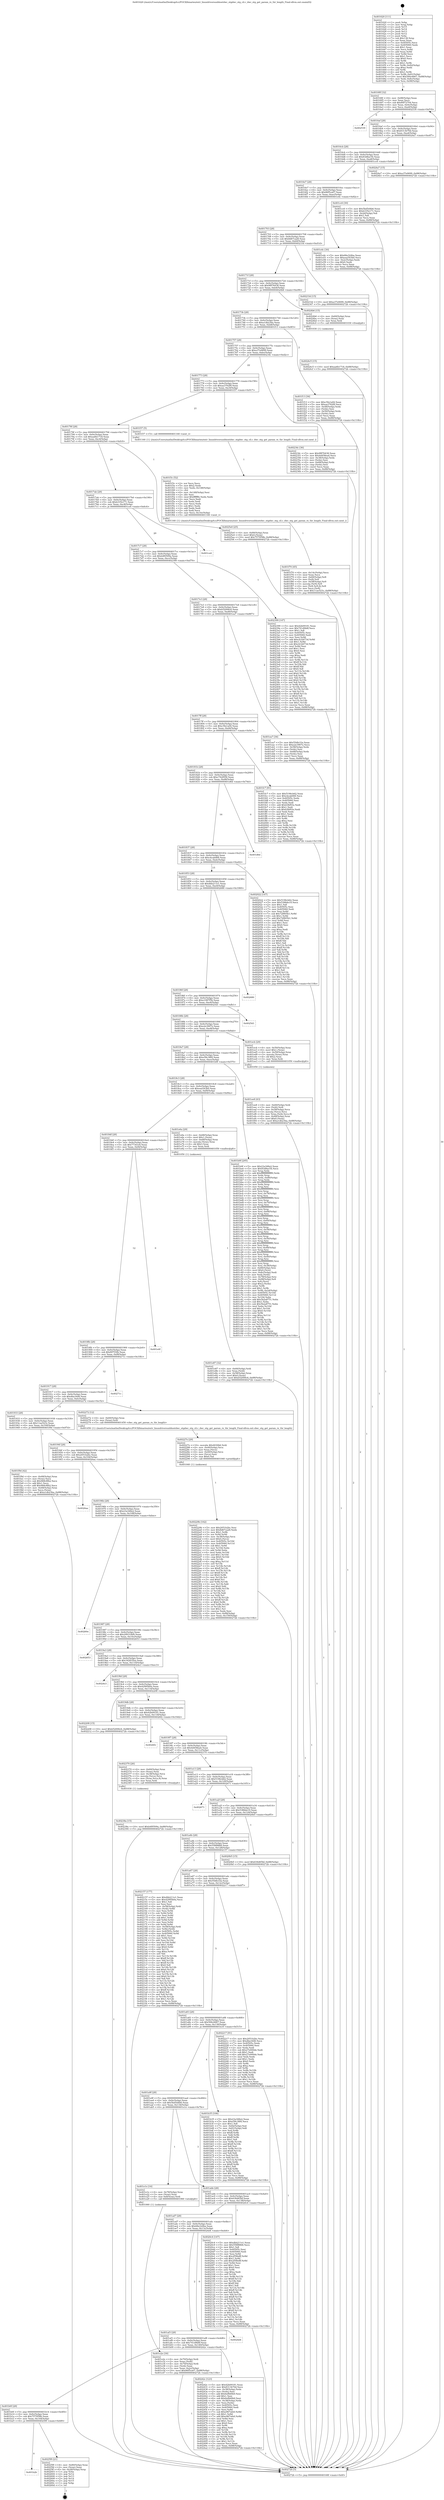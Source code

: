 digraph "0x401620" {
  label = "0x401620 (/mnt/c/Users/mathe/Desktop/tcc/POCII/binaries/extr_linuxdriversusbhostdwc_otgdwc_otg_cil.c_dwc_otg_get_param_rx_thr_length_Final-ollvm.out::main(0))"
  labelloc = "t"
  node[shape=record]

  Entry [label="",width=0.3,height=0.3,shape=circle,fillcolor=black,style=filled]
  "0x40168f" [label="{
     0x40168f [32]\l
     | [instrs]\l
     &nbsp;&nbsp;0x40168f \<+6\>: mov -0x88(%rbp),%eax\l
     &nbsp;&nbsp;0x401695 \<+2\>: mov %eax,%ecx\l
     &nbsp;&nbsp;0x401697 \<+6\>: sub $0x80f72704,%ecx\l
     &nbsp;&nbsp;0x40169d \<+6\>: mov %eax,-0x9c(%rbp)\l
     &nbsp;&nbsp;0x4016a3 \<+6\>: mov %ecx,-0xa0(%rbp)\l
     &nbsp;&nbsp;0x4016a9 \<+6\>: je 0000000000402539 \<main+0xf19\>\l
  }"]
  "0x402539" [label="{
     0x402539\l
  }", style=dashed]
  "0x4016af" [label="{
     0x4016af [28]\l
     | [instrs]\l
     &nbsp;&nbsp;0x4016af \<+5\>: jmp 00000000004016b4 \<main+0x94\>\l
     &nbsp;&nbsp;0x4016b4 \<+6\>: mov -0x9c(%rbp),%eax\l
     &nbsp;&nbsp;0x4016ba \<+5\>: sub $0x8313b70d,%eax\l
     &nbsp;&nbsp;0x4016bf \<+6\>: mov %eax,-0xa4(%rbp)\l
     &nbsp;&nbsp;0x4016c5 \<+6\>: je 00000000004024a7 \<main+0xe87\>\l
  }"]
  Exit [label="",width=0.3,height=0.3,shape=circle,fillcolor=black,style=filled,peripheries=2]
  "0x4024a7" [label="{
     0x4024a7 [15]\l
     | [instrs]\l
     &nbsp;&nbsp;0x4024a7 \<+10\>: movl $0xa37e0699,-0x88(%rbp)\l
     &nbsp;&nbsp;0x4024b1 \<+5\>: jmp 000000000040272b \<main+0x110b\>\l
  }"]
  "0x4016cb" [label="{
     0x4016cb [28]\l
     | [instrs]\l
     &nbsp;&nbsp;0x4016cb \<+5\>: jmp 00000000004016d0 \<main+0xb0\>\l
     &nbsp;&nbsp;0x4016d0 \<+6\>: mov -0x9c(%rbp),%eax\l
     &nbsp;&nbsp;0x4016d6 \<+5\>: sub $0x83d8ac54,%eax\l
     &nbsp;&nbsp;0x4016db \<+6\>: mov %eax,-0xa8(%rbp)\l
     &nbsp;&nbsp;0x4016e1 \<+6\>: je 0000000000401cc6 \<main+0x6a6\>\l
  }"]
  "0x401b2b" [label="{
     0x401b2b\l
  }", style=dashed]
  "0x401cc6" [label="{
     0x401cc6 [30]\l
     | [instrs]\l
     &nbsp;&nbsp;0x401cc6 \<+5\>: mov $0x5bd5d4b6,%eax\l
     &nbsp;&nbsp;0x401ccb \<+5\>: mov $0xb335e171,%ecx\l
     &nbsp;&nbsp;0x401cd0 \<+3\>: mov -0x2d(%rbp),%dl\l
     &nbsp;&nbsp;0x401cd3 \<+3\>: test $0x1,%dl\l
     &nbsp;&nbsp;0x401cd6 \<+3\>: cmovne %ecx,%eax\l
     &nbsp;&nbsp;0x401cd9 \<+6\>: mov %eax,-0x88(%rbp)\l
     &nbsp;&nbsp;0x401cdf \<+5\>: jmp 000000000040272b \<main+0x110b\>\l
  }"]
  "0x4016e7" [label="{
     0x4016e7 [28]\l
     | [instrs]\l
     &nbsp;&nbsp;0x4016e7 \<+5\>: jmp 00000000004016ec \<main+0xcc\>\l
     &nbsp;&nbsp;0x4016ec \<+6\>: mov -0x9c(%rbp),%eax\l
     &nbsp;&nbsp;0x4016f2 \<+5\>: sub $0x86f5ca07,%eax\l
     &nbsp;&nbsp;0x4016f7 \<+6\>: mov %eax,-0xac(%rbp)\l
     &nbsp;&nbsp;0x4016fd \<+6\>: je 0000000000401e4c \<main+0x82c\>\l
  }"]
  "0x4025f9" [label="{
     0x4025f9 [21]\l
     | [instrs]\l
     &nbsp;&nbsp;0x4025f9 \<+4\>: mov -0x80(%rbp),%rax\l
     &nbsp;&nbsp;0x4025fd \<+2\>: mov (%rax),%eax\l
     &nbsp;&nbsp;0x4025ff \<+4\>: lea -0x28(%rbp),%rsp\l
     &nbsp;&nbsp;0x402603 \<+1\>: pop %rbx\l
     &nbsp;&nbsp;0x402604 \<+2\>: pop %r12\l
     &nbsp;&nbsp;0x402606 \<+2\>: pop %r13\l
     &nbsp;&nbsp;0x402608 \<+2\>: pop %r14\l
     &nbsp;&nbsp;0x40260a \<+2\>: pop %r15\l
     &nbsp;&nbsp;0x40260c \<+1\>: pop %rbp\l
     &nbsp;&nbsp;0x40260d \<+1\>: ret\l
  }"]
  "0x401e4c" [label="{
     0x401e4c [30]\l
     | [instrs]\l
     &nbsp;&nbsp;0x401e4c \<+5\>: mov $0x68a324ba,%eax\l
     &nbsp;&nbsp;0x401e51 \<+5\>: mov $0xeaa543b0,%ecx\l
     &nbsp;&nbsp;0x401e56 \<+3\>: mov -0x2c(%rbp),%edx\l
     &nbsp;&nbsp;0x401e59 \<+3\>: cmp $0x0,%edx\l
     &nbsp;&nbsp;0x401e5c \<+3\>: cmove %ecx,%eax\l
     &nbsp;&nbsp;0x401e5f \<+6\>: mov %eax,-0x88(%rbp)\l
     &nbsp;&nbsp;0x401e65 \<+5\>: jmp 000000000040272b \<main+0x110b\>\l
  }"]
  "0x401703" [label="{
     0x401703 [28]\l
     | [instrs]\l
     &nbsp;&nbsp;0x401703 \<+5\>: jmp 0000000000401708 \<main+0xe8\>\l
     &nbsp;&nbsp;0x401708 \<+6\>: mov -0x9c(%rbp),%eax\l
     &nbsp;&nbsp;0x40170e \<+5\>: sub $0x8d67ca28,%eax\l
     &nbsp;&nbsp;0x401713 \<+6\>: mov %eax,-0xb0(%rbp)\l
     &nbsp;&nbsp;0x401719 \<+6\>: je 000000000040233d \<main+0xd1d\>\l
  }"]
  "0x4024c5" [label="{
     0x4024c5 [15]\l
     | [instrs]\l
     &nbsp;&nbsp;0x4024c5 \<+10\>: movl $0xaa6b1718,-0x88(%rbp)\l
     &nbsp;&nbsp;0x4024cf \<+5\>: jmp 000000000040272b \<main+0x110b\>\l
  }"]
  "0x40233d" [label="{
     0x40233d [15]\l
     | [instrs]\l
     &nbsp;&nbsp;0x40233d \<+10\>: movl $0xa37e0699,-0x88(%rbp)\l
     &nbsp;&nbsp;0x402347 \<+5\>: jmp 000000000040272b \<main+0x110b\>\l
  }"]
  "0x40171f" [label="{
     0x40171f [28]\l
     | [instrs]\l
     &nbsp;&nbsp;0x40171f \<+5\>: jmp 0000000000401724 \<main+0x104\>\l
     &nbsp;&nbsp;0x401724 \<+6\>: mov -0x9c(%rbp),%eax\l
     &nbsp;&nbsp;0x40172a \<+5\>: sub $0x9f876438,%eax\l
     &nbsp;&nbsp;0x40172f \<+6\>: mov %eax,-0xb4(%rbp)\l
     &nbsp;&nbsp;0x401735 \<+6\>: je 00000000004024b6 \<main+0xe96\>\l
  }"]
  "0x401b0f" [label="{
     0x401b0f [28]\l
     | [instrs]\l
     &nbsp;&nbsp;0x401b0f \<+5\>: jmp 0000000000401b14 \<main+0x4f4\>\l
     &nbsp;&nbsp;0x401b14 \<+6\>: mov -0x9c(%rbp),%eax\l
     &nbsp;&nbsp;0x401b1a \<+5\>: sub $0x7575f58b,%eax\l
     &nbsp;&nbsp;0x401b1f \<+6\>: mov %eax,-0x144(%rbp)\l
     &nbsp;&nbsp;0x401b25 \<+6\>: je 00000000004025f9 \<main+0xfd9\>\l
  }"]
  "0x4024b6" [label="{
     0x4024b6 [15]\l
     | [instrs]\l
     &nbsp;&nbsp;0x4024b6 \<+4\>: mov -0x60(%rbp),%rax\l
     &nbsp;&nbsp;0x4024ba \<+3\>: mov (%rax),%rax\l
     &nbsp;&nbsp;0x4024bd \<+3\>: mov %rax,%rdi\l
     &nbsp;&nbsp;0x4024c0 \<+5\>: call 0000000000401030 \<free@plt\>\l
     | [calls]\l
     &nbsp;&nbsp;0x401030 \{1\} (unknown)\l
  }"]
  "0x40173b" [label="{
     0x40173b [28]\l
     | [instrs]\l
     &nbsp;&nbsp;0x40173b \<+5\>: jmp 0000000000401740 \<main+0x120\>\l
     &nbsp;&nbsp;0x401740 \<+6\>: mov -0x9c(%rbp),%eax\l
     &nbsp;&nbsp;0x401746 \<+5\>: sub $0xa1db23ba,%eax\l
     &nbsp;&nbsp;0x40174b \<+6\>: mov %eax,-0xb8(%rbp)\l
     &nbsp;&nbsp;0x401751 \<+6\>: je 0000000000401f13 \<main+0x8f3\>\l
  }"]
  "0x40242c" [label="{
     0x40242c [123]\l
     | [instrs]\l
     &nbsp;&nbsp;0x40242c \<+5\>: mov $0x42b09181,%eax\l
     &nbsp;&nbsp;0x402431 \<+5\>: mov $0x8313b70d,%ecx\l
     &nbsp;&nbsp;0x402436 \<+4\>: mov -0x38(%rbp),%rdx\l
     &nbsp;&nbsp;0x40243a \<+2\>: mov (%rdx),%esi\l
     &nbsp;&nbsp;0x40243c \<+6\>: add $0x6ef8d0b9,%esi\l
     &nbsp;&nbsp;0x402442 \<+3\>: add $0x1,%esi\l
     &nbsp;&nbsp;0x402445 \<+6\>: sub $0x6ef8d0b9,%esi\l
     &nbsp;&nbsp;0x40244b \<+4\>: mov -0x38(%rbp),%rdx\l
     &nbsp;&nbsp;0x40244f \<+2\>: mov %esi,(%rdx)\l
     &nbsp;&nbsp;0x402451 \<+7\>: mov 0x40505c,%esi\l
     &nbsp;&nbsp;0x402458 \<+7\>: mov 0x405060,%edi\l
     &nbsp;&nbsp;0x40245f \<+3\>: mov %esi,%r8d\l
     &nbsp;&nbsp;0x402462 \<+7\>: sub $0xe967afe0,%r8d\l
     &nbsp;&nbsp;0x402469 \<+4\>: sub $0x1,%r8d\l
     &nbsp;&nbsp;0x40246d \<+7\>: add $0xe967afe0,%r8d\l
     &nbsp;&nbsp;0x402474 \<+4\>: imul %r8d,%esi\l
     &nbsp;&nbsp;0x402478 \<+3\>: and $0x1,%esi\l
     &nbsp;&nbsp;0x40247b \<+3\>: cmp $0x0,%esi\l
     &nbsp;&nbsp;0x40247e \<+4\>: sete %r9b\l
     &nbsp;&nbsp;0x402482 \<+3\>: cmp $0xa,%edi\l
     &nbsp;&nbsp;0x402485 \<+4\>: setl %r10b\l
     &nbsp;&nbsp;0x402489 \<+3\>: mov %r9b,%r11b\l
     &nbsp;&nbsp;0x40248c \<+3\>: and %r10b,%r11b\l
     &nbsp;&nbsp;0x40248f \<+3\>: xor %r10b,%r9b\l
     &nbsp;&nbsp;0x402492 \<+3\>: or %r9b,%r11b\l
     &nbsp;&nbsp;0x402495 \<+4\>: test $0x1,%r11b\l
     &nbsp;&nbsp;0x402499 \<+3\>: cmovne %ecx,%eax\l
     &nbsp;&nbsp;0x40249c \<+6\>: mov %eax,-0x88(%rbp)\l
     &nbsp;&nbsp;0x4024a2 \<+5\>: jmp 000000000040272b \<main+0x110b\>\l
  }"]
  "0x401f13" [label="{
     0x401f13 [36]\l
     | [instrs]\l
     &nbsp;&nbsp;0x401f13 \<+5\>: mov $0xc5fa1a04,%eax\l
     &nbsp;&nbsp;0x401f18 \<+5\>: mov $0xaa3762f9,%ecx\l
     &nbsp;&nbsp;0x401f1d \<+4\>: mov -0x48(%rbp),%rdx\l
     &nbsp;&nbsp;0x401f21 \<+2\>: mov (%rdx),%esi\l
     &nbsp;&nbsp;0x401f23 \<+4\>: mov -0x50(%rbp),%rdx\l
     &nbsp;&nbsp;0x401f27 \<+2\>: cmp (%rdx),%esi\l
     &nbsp;&nbsp;0x401f29 \<+3\>: cmovl %ecx,%eax\l
     &nbsp;&nbsp;0x401f2c \<+6\>: mov %eax,-0x88(%rbp)\l
     &nbsp;&nbsp;0x401f32 \<+5\>: jmp 000000000040272b \<main+0x110b\>\l
  }"]
  "0x401757" [label="{
     0x401757 [28]\l
     | [instrs]\l
     &nbsp;&nbsp;0x401757 \<+5\>: jmp 000000000040175c \<main+0x13c\>\l
     &nbsp;&nbsp;0x40175c \<+6\>: mov -0x9c(%rbp),%eax\l
     &nbsp;&nbsp;0x401762 \<+5\>: sub $0xa37e0699,%eax\l
     &nbsp;&nbsp;0x401767 \<+6\>: mov %eax,-0xbc(%rbp)\l
     &nbsp;&nbsp;0x40176d \<+6\>: je 000000000040234c \<main+0xd2c\>\l
  }"]
  "0x401af3" [label="{
     0x401af3 [28]\l
     | [instrs]\l
     &nbsp;&nbsp;0x401af3 \<+5\>: jmp 0000000000401af8 \<main+0x4d8\>\l
     &nbsp;&nbsp;0x401af8 \<+6\>: mov -0x9c(%rbp),%eax\l
     &nbsp;&nbsp;0x401afe \<+5\>: sub $0x741d9b8f,%eax\l
     &nbsp;&nbsp;0x401b03 \<+6\>: mov %eax,-0x140(%rbp)\l
     &nbsp;&nbsp;0x401b09 \<+6\>: je 000000000040242c \<main+0xe0c\>\l
  }"]
  "0x40234c" [label="{
     0x40234c [36]\l
     | [instrs]\l
     &nbsp;&nbsp;0x40234c \<+5\>: mov $0x9f876438,%eax\l
     &nbsp;&nbsp;0x402351 \<+5\>: mov $0x4d458ea4,%ecx\l
     &nbsp;&nbsp;0x402356 \<+4\>: mov -0x38(%rbp),%rdx\l
     &nbsp;&nbsp;0x40235a \<+2\>: mov (%rdx),%esi\l
     &nbsp;&nbsp;0x40235c \<+4\>: mov -0x68(%rbp),%rdx\l
     &nbsp;&nbsp;0x402360 \<+2\>: cmp (%rdx),%esi\l
     &nbsp;&nbsp;0x402362 \<+3\>: cmovl %ecx,%eax\l
     &nbsp;&nbsp;0x402365 \<+6\>: mov %eax,-0x88(%rbp)\l
     &nbsp;&nbsp;0x40236b \<+5\>: jmp 000000000040272b \<main+0x110b\>\l
  }"]
  "0x401773" [label="{
     0x401773 [28]\l
     | [instrs]\l
     &nbsp;&nbsp;0x401773 \<+5\>: jmp 0000000000401778 \<main+0x158\>\l
     &nbsp;&nbsp;0x401778 \<+6\>: mov -0x9c(%rbp),%eax\l
     &nbsp;&nbsp;0x40177e \<+5\>: sub $0xaa3762f9,%eax\l
     &nbsp;&nbsp;0x401783 \<+6\>: mov %eax,-0xc0(%rbp)\l
     &nbsp;&nbsp;0x401789 \<+6\>: je 0000000000401f37 \<main+0x917\>\l
  }"]
  "0x4024d4" [label="{
     0x4024d4\l
  }", style=dashed]
  "0x401f37" [label="{
     0x401f37 [5]\l
     | [instrs]\l
     &nbsp;&nbsp;0x401f37 \<+5\>: call 0000000000401160 \<next_i\>\l
     | [calls]\l
     &nbsp;&nbsp;0x401160 \{1\} (/mnt/c/Users/mathe/Desktop/tcc/POCII/binaries/extr_linuxdriversusbhostdwc_otgdwc_otg_cil.c_dwc_otg_get_param_rx_thr_length_Final-ollvm.out::next_i)\l
  }"]
  "0x40178f" [label="{
     0x40178f [28]\l
     | [instrs]\l
     &nbsp;&nbsp;0x40178f \<+5\>: jmp 0000000000401794 \<main+0x174\>\l
     &nbsp;&nbsp;0x401794 \<+6\>: mov -0x9c(%rbp),%eax\l
     &nbsp;&nbsp;0x40179a \<+5\>: sub $0xaa6b1718,%eax\l
     &nbsp;&nbsp;0x40179f \<+6\>: mov %eax,-0xc4(%rbp)\l
     &nbsp;&nbsp;0x4017a5 \<+6\>: je 00000000004025e0 \<main+0xfc0\>\l
  }"]
  "0x40238a" [label="{
     0x40238a [15]\l
     | [instrs]\l
     &nbsp;&nbsp;0x40238a \<+10\>: movl $0xb4f0509a,-0x88(%rbp)\l
     &nbsp;&nbsp;0x402394 \<+5\>: jmp 000000000040272b \<main+0x110b\>\l
  }"]
  "0x4025e0" [label="{
     0x4025e0 [25]\l
     | [instrs]\l
     &nbsp;&nbsp;0x4025e0 \<+4\>: mov -0x80(%rbp),%rax\l
     &nbsp;&nbsp;0x4025e4 \<+6\>: movl $0x0,(%rax)\l
     &nbsp;&nbsp;0x4025ea \<+10\>: movl $0x7575f58b,-0x88(%rbp)\l
     &nbsp;&nbsp;0x4025f4 \<+5\>: jmp 000000000040272b \<main+0x110b\>\l
  }"]
  "0x4017ab" [label="{
     0x4017ab [28]\l
     | [instrs]\l
     &nbsp;&nbsp;0x4017ab \<+5\>: jmp 00000000004017b0 \<main+0x190\>\l
     &nbsp;&nbsp;0x4017b0 \<+6\>: mov -0x9c(%rbp),%eax\l
     &nbsp;&nbsp;0x4017b6 \<+5\>: sub $0xb335e171,%eax\l
     &nbsp;&nbsp;0x4017bb \<+6\>: mov %eax,-0xc8(%rbp)\l
     &nbsp;&nbsp;0x4017c1 \<+6\>: je 0000000000401ce4 \<main+0x6c4\>\l
  }"]
  "0x40229b" [label="{
     0x40229b [162]\l
     | [instrs]\l
     &nbsp;&nbsp;0x40229b \<+5\>: mov $0x2051b2bc,%esi\l
     &nbsp;&nbsp;0x4022a0 \<+5\>: mov $0x8d67ca28,%edx\l
     &nbsp;&nbsp;0x4022a5 \<+3\>: mov $0x1,%r8b\l
     &nbsp;&nbsp;0x4022a8 \<+3\>: xor %r9d,%r9d\l
     &nbsp;&nbsp;0x4022ab \<+4\>: mov -0x38(%rbp),%rcx\l
     &nbsp;&nbsp;0x4022af \<+6\>: movl $0x0,(%rcx)\l
     &nbsp;&nbsp;0x4022b5 \<+8\>: mov 0x40505c,%r10d\l
     &nbsp;&nbsp;0x4022bd \<+8\>: mov 0x405060,%r11d\l
     &nbsp;&nbsp;0x4022c5 \<+4\>: sub $0x1,%r9d\l
     &nbsp;&nbsp;0x4022c9 \<+3\>: mov %r10d,%ebx\l
     &nbsp;&nbsp;0x4022cc \<+3\>: add %r9d,%ebx\l
     &nbsp;&nbsp;0x4022cf \<+4\>: imul %ebx,%r10d\l
     &nbsp;&nbsp;0x4022d3 \<+4\>: and $0x1,%r10d\l
     &nbsp;&nbsp;0x4022d7 \<+4\>: cmp $0x0,%r10d\l
     &nbsp;&nbsp;0x4022db \<+4\>: sete %r14b\l
     &nbsp;&nbsp;0x4022df \<+4\>: cmp $0xa,%r11d\l
     &nbsp;&nbsp;0x4022e3 \<+4\>: setl %r15b\l
     &nbsp;&nbsp;0x4022e7 \<+3\>: mov %r14b,%r12b\l
     &nbsp;&nbsp;0x4022ea \<+4\>: xor $0xff,%r12b\l
     &nbsp;&nbsp;0x4022ee \<+3\>: mov %r15b,%r13b\l
     &nbsp;&nbsp;0x4022f1 \<+4\>: xor $0xff,%r13b\l
     &nbsp;&nbsp;0x4022f5 \<+4\>: xor $0x0,%r8b\l
     &nbsp;&nbsp;0x4022f9 \<+3\>: mov %r12b,%cl\l
     &nbsp;&nbsp;0x4022fc \<+3\>: and $0x0,%cl\l
     &nbsp;&nbsp;0x4022ff \<+3\>: and %r8b,%r14b\l
     &nbsp;&nbsp;0x402302 \<+3\>: mov %r13b,%dil\l
     &nbsp;&nbsp;0x402305 \<+4\>: and $0x0,%dil\l
     &nbsp;&nbsp;0x402309 \<+3\>: and %r8b,%r15b\l
     &nbsp;&nbsp;0x40230c \<+3\>: or %r14b,%cl\l
     &nbsp;&nbsp;0x40230f \<+3\>: or %r15b,%dil\l
     &nbsp;&nbsp;0x402312 \<+3\>: xor %dil,%cl\l
     &nbsp;&nbsp;0x402315 \<+3\>: or %r13b,%r12b\l
     &nbsp;&nbsp;0x402318 \<+4\>: xor $0xff,%r12b\l
     &nbsp;&nbsp;0x40231c \<+4\>: or $0x0,%r8b\l
     &nbsp;&nbsp;0x402320 \<+3\>: and %r8b,%r12b\l
     &nbsp;&nbsp;0x402323 \<+3\>: or %r12b,%cl\l
     &nbsp;&nbsp;0x402326 \<+3\>: test $0x1,%cl\l
     &nbsp;&nbsp;0x402329 \<+3\>: cmovne %edx,%esi\l
     &nbsp;&nbsp;0x40232c \<+6\>: mov %esi,-0x88(%rbp)\l
     &nbsp;&nbsp;0x402332 \<+6\>: mov %eax,-0x150(%rbp)\l
     &nbsp;&nbsp;0x402338 \<+5\>: jmp 000000000040272b \<main+0x110b\>\l
  }"]
  "0x401ce4" [label="{
     0x401ce4\l
  }", style=dashed]
  "0x4017c7" [label="{
     0x4017c7 [28]\l
     | [instrs]\l
     &nbsp;&nbsp;0x4017c7 \<+5\>: jmp 00000000004017cc \<main+0x1ac\>\l
     &nbsp;&nbsp;0x4017cc \<+6\>: mov -0x9c(%rbp),%eax\l
     &nbsp;&nbsp;0x4017d2 \<+5\>: sub $0xb4f0509a,%eax\l
     &nbsp;&nbsp;0x4017d7 \<+6\>: mov %eax,-0xcc(%rbp)\l
     &nbsp;&nbsp;0x4017dd \<+6\>: je 0000000000402399 \<main+0xd79\>\l
  }"]
  "0x40227e" [label="{
     0x40227e [29]\l
     | [instrs]\l
     &nbsp;&nbsp;0x40227e \<+10\>: movabs $0x4030b6,%rdi\l
     &nbsp;&nbsp;0x402288 \<+4\>: mov -0x40(%rbp),%rcx\l
     &nbsp;&nbsp;0x40228c \<+2\>: mov %eax,(%rcx)\l
     &nbsp;&nbsp;0x40228e \<+4\>: mov -0x40(%rbp),%rcx\l
     &nbsp;&nbsp;0x402292 \<+2\>: mov (%rcx),%esi\l
     &nbsp;&nbsp;0x402294 \<+2\>: mov $0x0,%al\l
     &nbsp;&nbsp;0x402296 \<+5\>: call 0000000000401040 \<printf@plt\>\l
     | [calls]\l
     &nbsp;&nbsp;0x401040 \{1\} (unknown)\l
  }"]
  "0x402399" [label="{
     0x402399 [147]\l
     | [instrs]\l
     &nbsp;&nbsp;0x402399 \<+5\>: mov $0x42b09181,%eax\l
     &nbsp;&nbsp;0x40239e \<+5\>: mov $0x741d9b8f,%ecx\l
     &nbsp;&nbsp;0x4023a3 \<+2\>: mov $0x1,%dl\l
     &nbsp;&nbsp;0x4023a5 \<+7\>: mov 0x40505c,%esi\l
     &nbsp;&nbsp;0x4023ac \<+7\>: mov 0x405060,%edi\l
     &nbsp;&nbsp;0x4023b3 \<+3\>: mov %esi,%r8d\l
     &nbsp;&nbsp;0x4023b6 \<+7\>: add $0xcb32673d,%r8d\l
     &nbsp;&nbsp;0x4023bd \<+4\>: sub $0x1,%r8d\l
     &nbsp;&nbsp;0x4023c1 \<+7\>: sub $0xcb32673d,%r8d\l
     &nbsp;&nbsp;0x4023c8 \<+4\>: imul %r8d,%esi\l
     &nbsp;&nbsp;0x4023cc \<+3\>: and $0x1,%esi\l
     &nbsp;&nbsp;0x4023cf \<+3\>: cmp $0x0,%esi\l
     &nbsp;&nbsp;0x4023d2 \<+4\>: sete %r9b\l
     &nbsp;&nbsp;0x4023d6 \<+3\>: cmp $0xa,%edi\l
     &nbsp;&nbsp;0x4023d9 \<+4\>: setl %r10b\l
     &nbsp;&nbsp;0x4023dd \<+3\>: mov %r9b,%r11b\l
     &nbsp;&nbsp;0x4023e0 \<+4\>: xor $0xff,%r11b\l
     &nbsp;&nbsp;0x4023e4 \<+3\>: mov %r10b,%bl\l
     &nbsp;&nbsp;0x4023e7 \<+3\>: xor $0xff,%bl\l
     &nbsp;&nbsp;0x4023ea \<+3\>: xor $0x0,%dl\l
     &nbsp;&nbsp;0x4023ed \<+3\>: mov %r11b,%r14b\l
     &nbsp;&nbsp;0x4023f0 \<+4\>: and $0x0,%r14b\l
     &nbsp;&nbsp;0x4023f4 \<+3\>: and %dl,%r9b\l
     &nbsp;&nbsp;0x4023f7 \<+3\>: mov %bl,%r15b\l
     &nbsp;&nbsp;0x4023fa \<+4\>: and $0x0,%r15b\l
     &nbsp;&nbsp;0x4023fe \<+3\>: and %dl,%r10b\l
     &nbsp;&nbsp;0x402401 \<+3\>: or %r9b,%r14b\l
     &nbsp;&nbsp;0x402404 \<+3\>: or %r10b,%r15b\l
     &nbsp;&nbsp;0x402407 \<+3\>: xor %r15b,%r14b\l
     &nbsp;&nbsp;0x40240a \<+3\>: or %bl,%r11b\l
     &nbsp;&nbsp;0x40240d \<+4\>: xor $0xff,%r11b\l
     &nbsp;&nbsp;0x402411 \<+3\>: or $0x0,%dl\l
     &nbsp;&nbsp;0x402414 \<+3\>: and %dl,%r11b\l
     &nbsp;&nbsp;0x402417 \<+3\>: or %r11b,%r14b\l
     &nbsp;&nbsp;0x40241a \<+4\>: test $0x1,%r14b\l
     &nbsp;&nbsp;0x40241e \<+3\>: cmovne %ecx,%eax\l
     &nbsp;&nbsp;0x402421 \<+6\>: mov %eax,-0x88(%rbp)\l
     &nbsp;&nbsp;0x402427 \<+5\>: jmp 000000000040272b \<main+0x110b\>\l
  }"]
  "0x4017e3" [label="{
     0x4017e3 [28]\l
     | [instrs]\l
     &nbsp;&nbsp;0x4017e3 \<+5\>: jmp 00000000004017e8 \<main+0x1c8\>\l
     &nbsp;&nbsp;0x4017e8 \<+6\>: mov -0x9c(%rbp),%eax\l
     &nbsp;&nbsp;0x4017ee \<+5\>: sub $0xb52006c6,%eax\l
     &nbsp;&nbsp;0x4017f3 \<+6\>: mov %eax,-0xd0(%rbp)\l
     &nbsp;&nbsp;0x4017f9 \<+6\>: je 0000000000401ea7 \<main+0x887\>\l
  }"]
  "0x401ad7" [label="{
     0x401ad7 [28]\l
     | [instrs]\l
     &nbsp;&nbsp;0x401ad7 \<+5\>: jmp 0000000000401adc \<main+0x4bc\>\l
     &nbsp;&nbsp;0x401adc \<+6\>: mov -0x9c(%rbp),%eax\l
     &nbsp;&nbsp;0x401ae2 \<+5\>: sub $0x68a324ba,%eax\l
     &nbsp;&nbsp;0x401ae7 \<+6\>: mov %eax,-0x13c(%rbp)\l
     &nbsp;&nbsp;0x401aed \<+6\>: je 00000000004024d4 \<main+0xeb4\>\l
  }"]
  "0x401ea7" [label="{
     0x401ea7 [36]\l
     | [instrs]\l
     &nbsp;&nbsp;0x401ea7 \<+5\>: mov $0x55dfe33a,%eax\l
     &nbsp;&nbsp;0x401eac \<+5\>: mov $0xe2e3907e,%ecx\l
     &nbsp;&nbsp;0x401eb1 \<+4\>: mov -0x58(%rbp),%rdx\l
     &nbsp;&nbsp;0x401eb5 \<+2\>: mov (%rdx),%esi\l
     &nbsp;&nbsp;0x401eb7 \<+4\>: mov -0x68(%rbp),%rdx\l
     &nbsp;&nbsp;0x401ebb \<+2\>: cmp (%rdx),%esi\l
     &nbsp;&nbsp;0x401ebd \<+3\>: cmovl %ecx,%eax\l
     &nbsp;&nbsp;0x401ec0 \<+6\>: mov %eax,-0x88(%rbp)\l
     &nbsp;&nbsp;0x401ec6 \<+5\>: jmp 000000000040272b \<main+0x110b\>\l
  }"]
  "0x4017ff" [label="{
     0x4017ff [28]\l
     | [instrs]\l
     &nbsp;&nbsp;0x4017ff \<+5\>: jmp 0000000000401804 \<main+0x1e4\>\l
     &nbsp;&nbsp;0x401804 \<+6\>: mov -0x9c(%rbp),%eax\l
     &nbsp;&nbsp;0x40180a \<+5\>: sub $0xc5fa1a04,%eax\l
     &nbsp;&nbsp;0x40180f \<+6\>: mov %eax,-0xd4(%rbp)\l
     &nbsp;&nbsp;0x401815 \<+6\>: je 0000000000401fc7 \<main+0x9a7\>\l
  }"]
  "0x4020c4" [label="{
     0x4020c4 [147]\l
     | [instrs]\l
     &nbsp;&nbsp;0x4020c4 \<+5\>: mov $0xdbb211e1,%eax\l
     &nbsp;&nbsp;0x4020c9 \<+5\>: mov $0x558f8868,%ecx\l
     &nbsp;&nbsp;0x4020ce \<+2\>: mov $0x1,%dl\l
     &nbsp;&nbsp;0x4020d0 \<+7\>: mov 0x40505c,%esi\l
     &nbsp;&nbsp;0x4020d7 \<+7\>: mov 0x405060,%edi\l
     &nbsp;&nbsp;0x4020de \<+3\>: mov %esi,%r8d\l
     &nbsp;&nbsp;0x4020e1 \<+7\>: sub $0x2f5fbdff,%r8d\l
     &nbsp;&nbsp;0x4020e8 \<+4\>: sub $0x1,%r8d\l
     &nbsp;&nbsp;0x4020ec \<+7\>: add $0x2f5fbdff,%r8d\l
     &nbsp;&nbsp;0x4020f3 \<+4\>: imul %r8d,%esi\l
     &nbsp;&nbsp;0x4020f7 \<+3\>: and $0x1,%esi\l
     &nbsp;&nbsp;0x4020fa \<+3\>: cmp $0x0,%esi\l
     &nbsp;&nbsp;0x4020fd \<+4\>: sete %r9b\l
     &nbsp;&nbsp;0x402101 \<+3\>: cmp $0xa,%edi\l
     &nbsp;&nbsp;0x402104 \<+4\>: setl %r10b\l
     &nbsp;&nbsp;0x402108 \<+3\>: mov %r9b,%r11b\l
     &nbsp;&nbsp;0x40210b \<+4\>: xor $0xff,%r11b\l
     &nbsp;&nbsp;0x40210f \<+3\>: mov %r10b,%bl\l
     &nbsp;&nbsp;0x402112 \<+3\>: xor $0xff,%bl\l
     &nbsp;&nbsp;0x402115 \<+3\>: xor $0x1,%dl\l
     &nbsp;&nbsp;0x402118 \<+3\>: mov %r11b,%r14b\l
     &nbsp;&nbsp;0x40211b \<+4\>: and $0xff,%r14b\l
     &nbsp;&nbsp;0x40211f \<+3\>: and %dl,%r9b\l
     &nbsp;&nbsp;0x402122 \<+3\>: mov %bl,%r15b\l
     &nbsp;&nbsp;0x402125 \<+4\>: and $0xff,%r15b\l
     &nbsp;&nbsp;0x402129 \<+3\>: and %dl,%r10b\l
     &nbsp;&nbsp;0x40212c \<+3\>: or %r9b,%r14b\l
     &nbsp;&nbsp;0x40212f \<+3\>: or %r10b,%r15b\l
     &nbsp;&nbsp;0x402132 \<+3\>: xor %r15b,%r14b\l
     &nbsp;&nbsp;0x402135 \<+3\>: or %bl,%r11b\l
     &nbsp;&nbsp;0x402138 \<+4\>: xor $0xff,%r11b\l
     &nbsp;&nbsp;0x40213c \<+3\>: or $0x1,%dl\l
     &nbsp;&nbsp;0x40213f \<+3\>: and %dl,%r11b\l
     &nbsp;&nbsp;0x402142 \<+3\>: or %r11b,%r14b\l
     &nbsp;&nbsp;0x402145 \<+4\>: test $0x1,%r14b\l
     &nbsp;&nbsp;0x402149 \<+3\>: cmovne %ecx,%eax\l
     &nbsp;&nbsp;0x40214c \<+6\>: mov %eax,-0x88(%rbp)\l
     &nbsp;&nbsp;0x402152 \<+5\>: jmp 000000000040272b \<main+0x110b\>\l
  }"]
  "0x401fc7" [label="{
     0x401fc7 [91]\l
     | [instrs]\l
     &nbsp;&nbsp;0x401fc7 \<+5\>: mov $0x5196cb62,%eax\l
     &nbsp;&nbsp;0x401fcc \<+5\>: mov $0xcbcab068,%ecx\l
     &nbsp;&nbsp;0x401fd1 \<+7\>: mov 0x40505c,%edx\l
     &nbsp;&nbsp;0x401fd8 \<+7\>: mov 0x405060,%esi\l
     &nbsp;&nbsp;0x401fdf \<+2\>: mov %edx,%edi\l
     &nbsp;&nbsp;0x401fe1 \<+6\>: add $0xfcfbf93e,%edi\l
     &nbsp;&nbsp;0x401fe7 \<+3\>: sub $0x1,%edi\l
     &nbsp;&nbsp;0x401fea \<+6\>: sub $0xfcfbf93e,%edi\l
     &nbsp;&nbsp;0x401ff0 \<+3\>: imul %edi,%edx\l
     &nbsp;&nbsp;0x401ff3 \<+3\>: and $0x1,%edx\l
     &nbsp;&nbsp;0x401ff6 \<+3\>: cmp $0x0,%edx\l
     &nbsp;&nbsp;0x401ff9 \<+4\>: sete %r8b\l
     &nbsp;&nbsp;0x401ffd \<+3\>: cmp $0xa,%esi\l
     &nbsp;&nbsp;0x402000 \<+4\>: setl %r9b\l
     &nbsp;&nbsp;0x402004 \<+3\>: mov %r8b,%r10b\l
     &nbsp;&nbsp;0x402007 \<+3\>: and %r9b,%r10b\l
     &nbsp;&nbsp;0x40200a \<+3\>: xor %r9b,%r8b\l
     &nbsp;&nbsp;0x40200d \<+3\>: or %r8b,%r10b\l
     &nbsp;&nbsp;0x402010 \<+4\>: test $0x1,%r10b\l
     &nbsp;&nbsp;0x402014 \<+3\>: cmovne %ecx,%eax\l
     &nbsp;&nbsp;0x402017 \<+6\>: mov %eax,-0x88(%rbp)\l
     &nbsp;&nbsp;0x40201d \<+5\>: jmp 000000000040272b \<main+0x110b\>\l
  }"]
  "0x40181b" [label="{
     0x40181b [28]\l
     | [instrs]\l
     &nbsp;&nbsp;0x40181b \<+5\>: jmp 0000000000401820 \<main+0x200\>\l
     &nbsp;&nbsp;0x401820 \<+6\>: mov -0x9c(%rbp),%eax\l
     &nbsp;&nbsp;0x401826 \<+5\>: sub $0xc742f958,%eax\l
     &nbsp;&nbsp;0x40182b \<+6\>: mov %eax,-0xd8(%rbp)\l
     &nbsp;&nbsp;0x401831 \<+6\>: je 0000000000401d6d \<main+0x74d\>\l
  }"]
  "0x401f70" [label="{
     0x401f70 [45]\l
     | [instrs]\l
     &nbsp;&nbsp;0x401f70 \<+6\>: mov -0x14c(%rbp),%ecx\l
     &nbsp;&nbsp;0x401f76 \<+3\>: imul %eax,%ecx\l
     &nbsp;&nbsp;0x401f79 \<+4\>: mov -0x60(%rbp),%r8\l
     &nbsp;&nbsp;0x401f7d \<+3\>: mov (%r8),%r8\l
     &nbsp;&nbsp;0x401f80 \<+4\>: mov -0x58(%rbp),%r9\l
     &nbsp;&nbsp;0x401f84 \<+3\>: movslq (%r9),%r9\l
     &nbsp;&nbsp;0x401f87 \<+4\>: mov (%r8,%r9,8),%r8\l
     &nbsp;&nbsp;0x401f8b \<+3\>: mov %ecx,(%r8)\l
     &nbsp;&nbsp;0x401f8e \<+10\>: movl $0x11ae523c,-0x88(%rbp)\l
     &nbsp;&nbsp;0x401f98 \<+5\>: jmp 000000000040272b \<main+0x110b\>\l
  }"]
  "0x401d6d" [label="{
     0x401d6d\l
  }", style=dashed]
  "0x401837" [label="{
     0x401837 [28]\l
     | [instrs]\l
     &nbsp;&nbsp;0x401837 \<+5\>: jmp 000000000040183c \<main+0x21c\>\l
     &nbsp;&nbsp;0x40183c \<+6\>: mov -0x9c(%rbp),%eax\l
     &nbsp;&nbsp;0x401842 \<+5\>: sub $0xcbcab068,%eax\l
     &nbsp;&nbsp;0x401847 \<+6\>: mov %eax,-0xdc(%rbp)\l
     &nbsp;&nbsp;0x40184d \<+6\>: je 0000000000402022 \<main+0xa02\>\l
  }"]
  "0x401f3c" [label="{
     0x401f3c [52]\l
     | [instrs]\l
     &nbsp;&nbsp;0x401f3c \<+2\>: xor %ecx,%ecx\l
     &nbsp;&nbsp;0x401f3e \<+5\>: mov $0x2,%edx\l
     &nbsp;&nbsp;0x401f43 \<+6\>: mov %edx,-0x148(%rbp)\l
     &nbsp;&nbsp;0x401f49 \<+1\>: cltd\l
     &nbsp;&nbsp;0x401f4a \<+6\>: mov -0x148(%rbp),%esi\l
     &nbsp;&nbsp;0x401f50 \<+2\>: idiv %esi\l
     &nbsp;&nbsp;0x401f52 \<+6\>: imul $0xfffffffe,%edx,%edx\l
     &nbsp;&nbsp;0x401f58 \<+2\>: mov %ecx,%edi\l
     &nbsp;&nbsp;0x401f5a \<+2\>: sub %edx,%edi\l
     &nbsp;&nbsp;0x401f5c \<+2\>: mov %ecx,%edx\l
     &nbsp;&nbsp;0x401f5e \<+3\>: sub $0x1,%edx\l
     &nbsp;&nbsp;0x401f61 \<+2\>: add %edx,%edi\l
     &nbsp;&nbsp;0x401f63 \<+2\>: sub %edi,%ecx\l
     &nbsp;&nbsp;0x401f65 \<+6\>: mov %ecx,-0x14c(%rbp)\l
     &nbsp;&nbsp;0x401f6b \<+5\>: call 0000000000401160 \<next_i\>\l
     | [calls]\l
     &nbsp;&nbsp;0x401160 \{1\} (/mnt/c/Users/mathe/Desktop/tcc/POCII/binaries/extr_linuxdriversusbhostdwc_otgdwc_otg_cil.c_dwc_otg_get_param_rx_thr_length_Final-ollvm.out::next_i)\l
  }"]
  "0x402022" [label="{
     0x402022 [147]\l
     | [instrs]\l
     &nbsp;&nbsp;0x402022 \<+5\>: mov $0x5196cb62,%eax\l
     &nbsp;&nbsp;0x402027 \<+5\>: mov $0x5388de19,%ecx\l
     &nbsp;&nbsp;0x40202c \<+2\>: mov $0x1,%dl\l
     &nbsp;&nbsp;0x40202e \<+7\>: mov 0x40505c,%esi\l
     &nbsp;&nbsp;0x402035 \<+7\>: mov 0x405060,%edi\l
     &nbsp;&nbsp;0x40203c \<+3\>: mov %esi,%r8d\l
     &nbsp;&nbsp;0x40203f \<+7\>: sub $0x72f805b1,%r8d\l
     &nbsp;&nbsp;0x402046 \<+4\>: sub $0x1,%r8d\l
     &nbsp;&nbsp;0x40204a \<+7\>: add $0x72f805b1,%r8d\l
     &nbsp;&nbsp;0x402051 \<+4\>: imul %r8d,%esi\l
     &nbsp;&nbsp;0x402055 \<+3\>: and $0x1,%esi\l
     &nbsp;&nbsp;0x402058 \<+3\>: cmp $0x0,%esi\l
     &nbsp;&nbsp;0x40205b \<+4\>: sete %r9b\l
     &nbsp;&nbsp;0x40205f \<+3\>: cmp $0xa,%edi\l
     &nbsp;&nbsp;0x402062 \<+4\>: setl %r10b\l
     &nbsp;&nbsp;0x402066 \<+3\>: mov %r9b,%r11b\l
     &nbsp;&nbsp;0x402069 \<+4\>: xor $0xff,%r11b\l
     &nbsp;&nbsp;0x40206d \<+3\>: mov %r10b,%bl\l
     &nbsp;&nbsp;0x402070 \<+3\>: xor $0xff,%bl\l
     &nbsp;&nbsp;0x402073 \<+3\>: xor $0x1,%dl\l
     &nbsp;&nbsp;0x402076 \<+3\>: mov %r11b,%r14b\l
     &nbsp;&nbsp;0x402079 \<+4\>: and $0xff,%r14b\l
     &nbsp;&nbsp;0x40207d \<+3\>: and %dl,%r9b\l
     &nbsp;&nbsp;0x402080 \<+3\>: mov %bl,%r15b\l
     &nbsp;&nbsp;0x402083 \<+4\>: and $0xff,%r15b\l
     &nbsp;&nbsp;0x402087 \<+3\>: and %dl,%r10b\l
     &nbsp;&nbsp;0x40208a \<+3\>: or %r9b,%r14b\l
     &nbsp;&nbsp;0x40208d \<+3\>: or %r10b,%r15b\l
     &nbsp;&nbsp;0x402090 \<+3\>: xor %r15b,%r14b\l
     &nbsp;&nbsp;0x402093 \<+3\>: or %bl,%r11b\l
     &nbsp;&nbsp;0x402096 \<+4\>: xor $0xff,%r11b\l
     &nbsp;&nbsp;0x40209a \<+3\>: or $0x1,%dl\l
     &nbsp;&nbsp;0x40209d \<+3\>: and %dl,%r11b\l
     &nbsp;&nbsp;0x4020a0 \<+3\>: or %r11b,%r14b\l
     &nbsp;&nbsp;0x4020a3 \<+4\>: test $0x1,%r14b\l
     &nbsp;&nbsp;0x4020a7 \<+3\>: cmovne %ecx,%eax\l
     &nbsp;&nbsp;0x4020aa \<+6\>: mov %eax,-0x88(%rbp)\l
     &nbsp;&nbsp;0x4020b0 \<+5\>: jmp 000000000040272b \<main+0x110b\>\l
  }"]
  "0x401853" [label="{
     0x401853 [28]\l
     | [instrs]\l
     &nbsp;&nbsp;0x401853 \<+5\>: jmp 0000000000401858 \<main+0x238\>\l
     &nbsp;&nbsp;0x401858 \<+6\>: mov -0x9c(%rbp),%eax\l
     &nbsp;&nbsp;0x40185e \<+5\>: sub $0xdbb211e1,%eax\l
     &nbsp;&nbsp;0x401863 \<+6\>: mov %eax,-0xe0(%rbp)\l
     &nbsp;&nbsp;0x401869 \<+6\>: je 0000000000402680 \<main+0x1060\>\l
  }"]
  "0x401ee8" [label="{
     0x401ee8 [43]\l
     | [instrs]\l
     &nbsp;&nbsp;0x401ee8 \<+4\>: mov -0x60(%rbp),%rdi\l
     &nbsp;&nbsp;0x401eec \<+3\>: mov (%rdi),%rdi\l
     &nbsp;&nbsp;0x401eef \<+4\>: mov -0x58(%rbp),%rcx\l
     &nbsp;&nbsp;0x401ef3 \<+3\>: movslq (%rcx),%rcx\l
     &nbsp;&nbsp;0x401ef6 \<+4\>: mov %rax,(%rdi,%rcx,8)\l
     &nbsp;&nbsp;0x401efa \<+4\>: mov -0x48(%rbp),%rax\l
     &nbsp;&nbsp;0x401efe \<+6\>: movl $0x0,(%rax)\l
     &nbsp;&nbsp;0x401f04 \<+10\>: movl $0xa1db23ba,-0x88(%rbp)\l
     &nbsp;&nbsp;0x401f0e \<+5\>: jmp 000000000040272b \<main+0x110b\>\l
  }"]
  "0x402680" [label="{
     0x402680\l
  }", style=dashed]
  "0x40186f" [label="{
     0x40186f [28]\l
     | [instrs]\l
     &nbsp;&nbsp;0x40186f \<+5\>: jmp 0000000000401874 \<main+0x254\>\l
     &nbsp;&nbsp;0x401874 \<+6\>: mov -0x9c(%rbp),%eax\l
     &nbsp;&nbsp;0x40187a \<+5\>: sub $0xe1087f5b,%eax\l
     &nbsp;&nbsp;0x40187f \<+6\>: mov %eax,-0xe4(%rbp)\l
     &nbsp;&nbsp;0x401885 \<+6\>: je 00000000004025d1 \<main+0xfb1\>\l
  }"]
  "0x401e87" [label="{
     0x401e87 [32]\l
     | [instrs]\l
     &nbsp;&nbsp;0x401e87 \<+4\>: mov -0x60(%rbp),%rdi\l
     &nbsp;&nbsp;0x401e8b \<+3\>: mov %rax,(%rdi)\l
     &nbsp;&nbsp;0x401e8e \<+4\>: mov -0x58(%rbp),%rax\l
     &nbsp;&nbsp;0x401e92 \<+6\>: movl $0x0,(%rax)\l
     &nbsp;&nbsp;0x401e98 \<+10\>: movl $0xb52006c6,-0x88(%rbp)\l
     &nbsp;&nbsp;0x401ea2 \<+5\>: jmp 000000000040272b \<main+0x110b\>\l
  }"]
  "0x4025d1" [label="{
     0x4025d1\l
  }", style=dashed]
  "0x40188b" [label="{
     0x40188b [28]\l
     | [instrs]\l
     &nbsp;&nbsp;0x40188b \<+5\>: jmp 0000000000401890 \<main+0x270\>\l
     &nbsp;&nbsp;0x401890 \<+6\>: mov -0x9c(%rbp),%eax\l
     &nbsp;&nbsp;0x401896 \<+5\>: sub $0xe2e3907e,%eax\l
     &nbsp;&nbsp;0x40189b \<+6\>: mov %eax,-0xe8(%rbp)\l
     &nbsp;&nbsp;0x4018a1 \<+6\>: je 0000000000401ecb \<main+0x8ab\>\l
  }"]
  "0x401e2e" [label="{
     0x401e2e [30]\l
     | [instrs]\l
     &nbsp;&nbsp;0x401e2e \<+4\>: mov -0x70(%rbp),%rdi\l
     &nbsp;&nbsp;0x401e32 \<+2\>: mov %eax,(%rdi)\l
     &nbsp;&nbsp;0x401e34 \<+4\>: mov -0x70(%rbp),%rdi\l
     &nbsp;&nbsp;0x401e38 \<+2\>: mov (%rdi),%eax\l
     &nbsp;&nbsp;0x401e3a \<+3\>: mov %eax,-0x2c(%rbp)\l
     &nbsp;&nbsp;0x401e3d \<+10\>: movl $0x86f5ca07,-0x88(%rbp)\l
     &nbsp;&nbsp;0x401e47 \<+5\>: jmp 000000000040272b \<main+0x110b\>\l
  }"]
  "0x401ecb" [label="{
     0x401ecb [29]\l
     | [instrs]\l
     &nbsp;&nbsp;0x401ecb \<+4\>: mov -0x50(%rbp),%rax\l
     &nbsp;&nbsp;0x401ecf \<+6\>: movl $0x1,(%rax)\l
     &nbsp;&nbsp;0x401ed5 \<+4\>: mov -0x50(%rbp),%rax\l
     &nbsp;&nbsp;0x401ed9 \<+3\>: movslq (%rax),%rax\l
     &nbsp;&nbsp;0x401edc \<+4\>: shl $0x2,%rax\l
     &nbsp;&nbsp;0x401ee0 \<+3\>: mov %rax,%rdi\l
     &nbsp;&nbsp;0x401ee3 \<+5\>: call 0000000000401050 \<malloc@plt\>\l
     | [calls]\l
     &nbsp;&nbsp;0x401050 \{1\} (unknown)\l
  }"]
  "0x4018a7" [label="{
     0x4018a7 [28]\l
     | [instrs]\l
     &nbsp;&nbsp;0x4018a7 \<+5\>: jmp 00000000004018ac \<main+0x28c\>\l
     &nbsp;&nbsp;0x4018ac \<+6\>: mov -0x9c(%rbp),%eax\l
     &nbsp;&nbsp;0x4018b2 \<+5\>: sub $0xe58c38f4,%eax\l
     &nbsp;&nbsp;0x4018b7 \<+6\>: mov %eax,-0xec(%rbp)\l
     &nbsp;&nbsp;0x4018bd \<+6\>: je 0000000000401b9f \<main+0x57f\>\l
  }"]
  "0x401abb" [label="{
     0x401abb [28]\l
     | [instrs]\l
     &nbsp;&nbsp;0x401abb \<+5\>: jmp 0000000000401ac0 \<main+0x4a0\>\l
     &nbsp;&nbsp;0x401ac0 \<+6\>: mov -0x9c(%rbp),%eax\l
     &nbsp;&nbsp;0x401ac6 \<+5\>: sub $0x636d65bf,%eax\l
     &nbsp;&nbsp;0x401acb \<+6\>: mov %eax,-0x138(%rbp)\l
     &nbsp;&nbsp;0x401ad1 \<+6\>: je 00000000004020c4 \<main+0xaa4\>\l
  }"]
  "0x401b9f" [label="{
     0x401b9f [295]\l
     | [instrs]\l
     &nbsp;&nbsp;0x401b9f \<+5\>: mov $0x23a348e2,%eax\l
     &nbsp;&nbsp;0x401ba4 \<+5\>: mov $0x83d8ac54,%ecx\l
     &nbsp;&nbsp;0x401ba9 \<+3\>: mov %rsp,%rdx\l
     &nbsp;&nbsp;0x401bac \<+4\>: add $0xfffffffffffffff0,%rdx\l
     &nbsp;&nbsp;0x401bb0 \<+3\>: mov %rdx,%rsp\l
     &nbsp;&nbsp;0x401bb3 \<+4\>: mov %rdx,-0x80(%rbp)\l
     &nbsp;&nbsp;0x401bb7 \<+3\>: mov %rsp,%rdx\l
     &nbsp;&nbsp;0x401bba \<+4\>: add $0xfffffffffffffff0,%rdx\l
     &nbsp;&nbsp;0x401bbe \<+3\>: mov %rdx,%rsp\l
     &nbsp;&nbsp;0x401bc1 \<+3\>: mov %rsp,%rsi\l
     &nbsp;&nbsp;0x401bc4 \<+4\>: add $0xfffffffffffffff0,%rsi\l
     &nbsp;&nbsp;0x401bc8 \<+3\>: mov %rsi,%rsp\l
     &nbsp;&nbsp;0x401bcb \<+4\>: mov %rsi,-0x78(%rbp)\l
     &nbsp;&nbsp;0x401bcf \<+3\>: mov %rsp,%rsi\l
     &nbsp;&nbsp;0x401bd2 \<+4\>: add $0xfffffffffffffff0,%rsi\l
     &nbsp;&nbsp;0x401bd6 \<+3\>: mov %rsi,%rsp\l
     &nbsp;&nbsp;0x401bd9 \<+4\>: mov %rsi,-0x70(%rbp)\l
     &nbsp;&nbsp;0x401bdd \<+3\>: mov %rsp,%rsi\l
     &nbsp;&nbsp;0x401be0 \<+4\>: add $0xfffffffffffffff0,%rsi\l
     &nbsp;&nbsp;0x401be4 \<+3\>: mov %rsi,%rsp\l
     &nbsp;&nbsp;0x401be7 \<+4\>: mov %rsi,-0x68(%rbp)\l
     &nbsp;&nbsp;0x401beb \<+3\>: mov %rsp,%rsi\l
     &nbsp;&nbsp;0x401bee \<+4\>: add $0xfffffffffffffff0,%rsi\l
     &nbsp;&nbsp;0x401bf2 \<+3\>: mov %rsi,%rsp\l
     &nbsp;&nbsp;0x401bf5 \<+4\>: mov %rsi,-0x60(%rbp)\l
     &nbsp;&nbsp;0x401bf9 \<+3\>: mov %rsp,%rsi\l
     &nbsp;&nbsp;0x401bfc \<+4\>: add $0xfffffffffffffff0,%rsi\l
     &nbsp;&nbsp;0x401c00 \<+3\>: mov %rsi,%rsp\l
     &nbsp;&nbsp;0x401c03 \<+4\>: mov %rsi,-0x58(%rbp)\l
     &nbsp;&nbsp;0x401c07 \<+3\>: mov %rsp,%rsi\l
     &nbsp;&nbsp;0x401c0a \<+4\>: add $0xfffffffffffffff0,%rsi\l
     &nbsp;&nbsp;0x401c0e \<+3\>: mov %rsi,%rsp\l
     &nbsp;&nbsp;0x401c11 \<+4\>: mov %rsi,-0x50(%rbp)\l
     &nbsp;&nbsp;0x401c15 \<+3\>: mov %rsp,%rsi\l
     &nbsp;&nbsp;0x401c18 \<+4\>: add $0xfffffffffffffff0,%rsi\l
     &nbsp;&nbsp;0x401c1c \<+3\>: mov %rsi,%rsp\l
     &nbsp;&nbsp;0x401c1f \<+4\>: mov %rsi,-0x48(%rbp)\l
     &nbsp;&nbsp;0x401c23 \<+3\>: mov %rsp,%rsi\l
     &nbsp;&nbsp;0x401c26 \<+4\>: add $0xfffffffffffffff0,%rsi\l
     &nbsp;&nbsp;0x401c2a \<+3\>: mov %rsi,%rsp\l
     &nbsp;&nbsp;0x401c2d \<+4\>: mov %rsi,-0x40(%rbp)\l
     &nbsp;&nbsp;0x401c31 \<+3\>: mov %rsp,%rsi\l
     &nbsp;&nbsp;0x401c34 \<+4\>: add $0xfffffffffffffff0,%rsi\l
     &nbsp;&nbsp;0x401c38 \<+3\>: mov %rsi,%rsp\l
     &nbsp;&nbsp;0x401c3b \<+4\>: mov %rsi,-0x38(%rbp)\l
     &nbsp;&nbsp;0x401c3f \<+4\>: mov -0x80(%rbp),%rsi\l
     &nbsp;&nbsp;0x401c43 \<+6\>: movl $0x0,(%rsi)\l
     &nbsp;&nbsp;0x401c49 \<+6\>: mov -0x8c(%rbp),%edi\l
     &nbsp;&nbsp;0x401c4f \<+2\>: mov %edi,(%rdx)\l
     &nbsp;&nbsp;0x401c51 \<+4\>: mov -0x78(%rbp),%rsi\l
     &nbsp;&nbsp;0x401c55 \<+7\>: mov -0x98(%rbp),%r8\l
     &nbsp;&nbsp;0x401c5c \<+3\>: mov %r8,(%rsi)\l
     &nbsp;&nbsp;0x401c5f \<+3\>: cmpl $0x2,(%rdx)\l
     &nbsp;&nbsp;0x401c62 \<+4\>: setne %r9b\l
     &nbsp;&nbsp;0x401c66 \<+4\>: and $0x1,%r9b\l
     &nbsp;&nbsp;0x401c6a \<+4\>: mov %r9b,-0x2d(%rbp)\l
     &nbsp;&nbsp;0x401c6e \<+8\>: mov 0x40505c,%r10d\l
     &nbsp;&nbsp;0x401c76 \<+8\>: mov 0x405060,%r11d\l
     &nbsp;&nbsp;0x401c7e \<+3\>: mov %r10d,%ebx\l
     &nbsp;&nbsp;0x401c81 \<+6\>: add $0x5b2a8751,%ebx\l
     &nbsp;&nbsp;0x401c87 \<+3\>: sub $0x1,%ebx\l
     &nbsp;&nbsp;0x401c8a \<+6\>: sub $0x5b2a8751,%ebx\l
     &nbsp;&nbsp;0x401c90 \<+4\>: imul %ebx,%r10d\l
     &nbsp;&nbsp;0x401c94 \<+4\>: and $0x1,%r10d\l
     &nbsp;&nbsp;0x401c98 \<+4\>: cmp $0x0,%r10d\l
     &nbsp;&nbsp;0x401c9c \<+4\>: sete %r9b\l
     &nbsp;&nbsp;0x401ca0 \<+4\>: cmp $0xa,%r11d\l
     &nbsp;&nbsp;0x401ca4 \<+4\>: setl %r14b\l
     &nbsp;&nbsp;0x401ca8 \<+3\>: mov %r9b,%r15b\l
     &nbsp;&nbsp;0x401cab \<+3\>: and %r14b,%r15b\l
     &nbsp;&nbsp;0x401cae \<+3\>: xor %r14b,%r9b\l
     &nbsp;&nbsp;0x401cb1 \<+3\>: or %r9b,%r15b\l
     &nbsp;&nbsp;0x401cb4 \<+4\>: test $0x1,%r15b\l
     &nbsp;&nbsp;0x401cb8 \<+3\>: cmovne %ecx,%eax\l
     &nbsp;&nbsp;0x401cbb \<+6\>: mov %eax,-0x88(%rbp)\l
     &nbsp;&nbsp;0x401cc1 \<+5\>: jmp 000000000040272b \<main+0x110b\>\l
  }"]
  "0x4018c3" [label="{
     0x4018c3 [28]\l
     | [instrs]\l
     &nbsp;&nbsp;0x4018c3 \<+5\>: jmp 00000000004018c8 \<main+0x2a8\>\l
     &nbsp;&nbsp;0x4018c8 \<+6\>: mov -0x9c(%rbp),%eax\l
     &nbsp;&nbsp;0x4018ce \<+5\>: sub $0xeaa543b0,%eax\l
     &nbsp;&nbsp;0x4018d3 \<+6\>: mov %eax,-0xf0(%rbp)\l
     &nbsp;&nbsp;0x4018d9 \<+6\>: je 0000000000401e6a \<main+0x84a\>\l
  }"]
  "0x401e1e" [label="{
     0x401e1e [16]\l
     | [instrs]\l
     &nbsp;&nbsp;0x401e1e \<+4\>: mov -0x78(%rbp),%rax\l
     &nbsp;&nbsp;0x401e22 \<+3\>: mov (%rax),%rax\l
     &nbsp;&nbsp;0x401e25 \<+4\>: mov 0x8(%rax),%rdi\l
     &nbsp;&nbsp;0x401e29 \<+5\>: call 0000000000401060 \<atoi@plt\>\l
     | [calls]\l
     &nbsp;&nbsp;0x401060 \{1\} (unknown)\l
  }"]
  "0x401e6a" [label="{
     0x401e6a [29]\l
     | [instrs]\l
     &nbsp;&nbsp;0x401e6a \<+4\>: mov -0x68(%rbp),%rax\l
     &nbsp;&nbsp;0x401e6e \<+6\>: movl $0x1,(%rax)\l
     &nbsp;&nbsp;0x401e74 \<+4\>: mov -0x68(%rbp),%rax\l
     &nbsp;&nbsp;0x401e78 \<+3\>: movslq (%rax),%rax\l
     &nbsp;&nbsp;0x401e7b \<+4\>: shl $0x3,%rax\l
     &nbsp;&nbsp;0x401e7f \<+3\>: mov %rax,%rdi\l
     &nbsp;&nbsp;0x401e82 \<+5\>: call 0000000000401050 \<malloc@plt\>\l
     | [calls]\l
     &nbsp;&nbsp;0x401050 \{1\} (unknown)\l
  }"]
  "0x4018df" [label="{
     0x4018df [28]\l
     | [instrs]\l
     &nbsp;&nbsp;0x4018df \<+5\>: jmp 00000000004018e4 \<main+0x2c4\>\l
     &nbsp;&nbsp;0x4018e4 \<+6\>: mov -0x9c(%rbp),%eax\l
     &nbsp;&nbsp;0x4018ea \<+5\>: sub $0x77343c6,%eax\l
     &nbsp;&nbsp;0x4018ef \<+6\>: mov %eax,-0xf4(%rbp)\l
     &nbsp;&nbsp;0x4018f5 \<+6\>: je 0000000000401e0f \<main+0x7ef\>\l
  }"]
  "0x401620" [label="{
     0x401620 [111]\l
     | [instrs]\l
     &nbsp;&nbsp;0x401620 \<+1\>: push %rbp\l
     &nbsp;&nbsp;0x401621 \<+3\>: mov %rsp,%rbp\l
     &nbsp;&nbsp;0x401624 \<+2\>: push %r15\l
     &nbsp;&nbsp;0x401626 \<+2\>: push %r14\l
     &nbsp;&nbsp;0x401628 \<+2\>: push %r13\l
     &nbsp;&nbsp;0x40162a \<+2\>: push %r12\l
     &nbsp;&nbsp;0x40162c \<+1\>: push %rbx\l
     &nbsp;&nbsp;0x40162d \<+7\>: sub $0x138,%rsp\l
     &nbsp;&nbsp;0x401634 \<+2\>: xor %eax,%eax\l
     &nbsp;&nbsp;0x401636 \<+7\>: mov 0x40505c,%ecx\l
     &nbsp;&nbsp;0x40163d \<+7\>: mov 0x405060,%edx\l
     &nbsp;&nbsp;0x401644 \<+3\>: sub $0x1,%eax\l
     &nbsp;&nbsp;0x401647 \<+3\>: mov %ecx,%r8d\l
     &nbsp;&nbsp;0x40164a \<+3\>: add %eax,%r8d\l
     &nbsp;&nbsp;0x40164d \<+4\>: imul %r8d,%ecx\l
     &nbsp;&nbsp;0x401651 \<+3\>: and $0x1,%ecx\l
     &nbsp;&nbsp;0x401654 \<+3\>: cmp $0x0,%ecx\l
     &nbsp;&nbsp;0x401657 \<+4\>: sete %r9b\l
     &nbsp;&nbsp;0x40165b \<+4\>: and $0x1,%r9b\l
     &nbsp;&nbsp;0x40165f \<+7\>: mov %r9b,-0x82(%rbp)\l
     &nbsp;&nbsp;0x401666 \<+3\>: cmp $0xa,%edx\l
     &nbsp;&nbsp;0x401669 \<+4\>: setl %r9b\l
     &nbsp;&nbsp;0x40166d \<+4\>: and $0x1,%r9b\l
     &nbsp;&nbsp;0x401671 \<+7\>: mov %r9b,-0x81(%rbp)\l
     &nbsp;&nbsp;0x401678 \<+10\>: movl $0x584c6667,-0x88(%rbp)\l
     &nbsp;&nbsp;0x401682 \<+6\>: mov %edi,-0x8c(%rbp)\l
     &nbsp;&nbsp;0x401688 \<+7\>: mov %rsi,-0x98(%rbp)\l
  }"]
  "0x401e0f" [label="{
     0x401e0f\l
  }", style=dashed]
  "0x4018fb" [label="{
     0x4018fb [28]\l
     | [instrs]\l
     &nbsp;&nbsp;0x4018fb \<+5\>: jmp 0000000000401900 \<main+0x2e0\>\l
     &nbsp;&nbsp;0x401900 \<+6\>: mov -0x9c(%rbp),%eax\l
     &nbsp;&nbsp;0x401906 \<+5\>: sub $0x897f30b,%eax\l
     &nbsp;&nbsp;0x40190b \<+6\>: mov %eax,-0xf8(%rbp)\l
     &nbsp;&nbsp;0x401911 \<+6\>: je 000000000040271c \<main+0x10fc\>\l
  }"]
  "0x40272b" [label="{
     0x40272b [5]\l
     | [instrs]\l
     &nbsp;&nbsp;0x40272b \<+5\>: jmp 000000000040168f \<main+0x6f\>\l
  }"]
  "0x40271c" [label="{
     0x40271c\l
  }", style=dashed]
  "0x401917" [label="{
     0x401917 [28]\l
     | [instrs]\l
     &nbsp;&nbsp;0x401917 \<+5\>: jmp 000000000040191c \<main+0x2fc\>\l
     &nbsp;&nbsp;0x40191c \<+6\>: mov -0x9c(%rbp),%eax\l
     &nbsp;&nbsp;0x401922 \<+5\>: sub $0xdba3448,%eax\l
     &nbsp;&nbsp;0x401927 \<+6\>: mov %eax,-0xfc(%rbp)\l
     &nbsp;&nbsp;0x40192d \<+6\>: je 0000000000402272 \<main+0xc52\>\l
  }"]
  "0x401a9f" [label="{
     0x401a9f [28]\l
     | [instrs]\l
     &nbsp;&nbsp;0x401a9f \<+5\>: jmp 0000000000401aa4 \<main+0x484\>\l
     &nbsp;&nbsp;0x401aa4 \<+6\>: mov -0x9c(%rbp),%eax\l
     &nbsp;&nbsp;0x401aaa \<+5\>: sub $0x5bd5d4b6,%eax\l
     &nbsp;&nbsp;0x401aaf \<+6\>: mov %eax,-0x134(%rbp)\l
     &nbsp;&nbsp;0x401ab5 \<+6\>: je 0000000000401e1e \<main+0x7fe\>\l
  }"]
  "0x402272" [label="{
     0x402272 [12]\l
     | [instrs]\l
     &nbsp;&nbsp;0x402272 \<+4\>: mov -0x60(%rbp),%rax\l
     &nbsp;&nbsp;0x402276 \<+3\>: mov (%rax),%rdi\l
     &nbsp;&nbsp;0x402279 \<+5\>: call 0000000000401450 \<dwc_otg_get_param_rx_thr_length\>\l
     | [calls]\l
     &nbsp;&nbsp;0x401450 \{1\} (/mnt/c/Users/mathe/Desktop/tcc/POCII/binaries/extr_linuxdriversusbhostdwc_otgdwc_otg_cil.c_dwc_otg_get_param_rx_thr_length_Final-ollvm.out::dwc_otg_get_param_rx_thr_length)\l
  }"]
  "0x401933" [label="{
     0x401933 [28]\l
     | [instrs]\l
     &nbsp;&nbsp;0x401933 \<+5\>: jmp 0000000000401938 \<main+0x318\>\l
     &nbsp;&nbsp;0x401938 \<+6\>: mov -0x9c(%rbp),%eax\l
     &nbsp;&nbsp;0x40193e \<+5\>: sub $0x11ae523c,%eax\l
     &nbsp;&nbsp;0x401943 \<+6\>: mov %eax,-0x100(%rbp)\l
     &nbsp;&nbsp;0x401949 \<+6\>: je 0000000000401f9d \<main+0x97d\>\l
  }"]
  "0x401b35" [label="{
     0x401b35 [106]\l
     | [instrs]\l
     &nbsp;&nbsp;0x401b35 \<+5\>: mov $0x23a348e2,%eax\l
     &nbsp;&nbsp;0x401b3a \<+5\>: mov $0xe58c38f4,%ecx\l
     &nbsp;&nbsp;0x401b3f \<+2\>: mov $0x1,%dl\l
     &nbsp;&nbsp;0x401b41 \<+7\>: mov -0x82(%rbp),%sil\l
     &nbsp;&nbsp;0x401b48 \<+7\>: mov -0x81(%rbp),%dil\l
     &nbsp;&nbsp;0x401b4f \<+3\>: mov %sil,%r8b\l
     &nbsp;&nbsp;0x401b52 \<+4\>: xor $0xff,%r8b\l
     &nbsp;&nbsp;0x401b56 \<+3\>: mov %dil,%r9b\l
     &nbsp;&nbsp;0x401b59 \<+4\>: xor $0xff,%r9b\l
     &nbsp;&nbsp;0x401b5d \<+3\>: xor $0x1,%dl\l
     &nbsp;&nbsp;0x401b60 \<+3\>: mov %r8b,%r10b\l
     &nbsp;&nbsp;0x401b63 \<+4\>: and $0xff,%r10b\l
     &nbsp;&nbsp;0x401b67 \<+3\>: and %dl,%sil\l
     &nbsp;&nbsp;0x401b6a \<+3\>: mov %r9b,%r11b\l
     &nbsp;&nbsp;0x401b6d \<+4\>: and $0xff,%r11b\l
     &nbsp;&nbsp;0x401b71 \<+3\>: and %dl,%dil\l
     &nbsp;&nbsp;0x401b74 \<+3\>: or %sil,%r10b\l
     &nbsp;&nbsp;0x401b77 \<+3\>: or %dil,%r11b\l
     &nbsp;&nbsp;0x401b7a \<+3\>: xor %r11b,%r10b\l
     &nbsp;&nbsp;0x401b7d \<+3\>: or %r9b,%r8b\l
     &nbsp;&nbsp;0x401b80 \<+4\>: xor $0xff,%r8b\l
     &nbsp;&nbsp;0x401b84 \<+3\>: or $0x1,%dl\l
     &nbsp;&nbsp;0x401b87 \<+3\>: and %dl,%r8b\l
     &nbsp;&nbsp;0x401b8a \<+3\>: or %r8b,%r10b\l
     &nbsp;&nbsp;0x401b8d \<+4\>: test $0x1,%r10b\l
     &nbsp;&nbsp;0x401b91 \<+3\>: cmovne %ecx,%eax\l
     &nbsp;&nbsp;0x401b94 \<+6\>: mov %eax,-0x88(%rbp)\l
     &nbsp;&nbsp;0x401b9a \<+5\>: jmp 000000000040272b \<main+0x110b\>\l
  }"]
  "0x401f9d" [label="{
     0x401f9d [42]\l
     | [instrs]\l
     &nbsp;&nbsp;0x401f9d \<+4\>: mov -0x48(%rbp),%rax\l
     &nbsp;&nbsp;0x401fa1 \<+2\>: mov (%rax),%ecx\l
     &nbsp;&nbsp;0x401fa3 \<+6\>: sub $0x968c8fb2,%ecx\l
     &nbsp;&nbsp;0x401fa9 \<+3\>: add $0x1,%ecx\l
     &nbsp;&nbsp;0x401fac \<+6\>: add $0x968c8fb2,%ecx\l
     &nbsp;&nbsp;0x401fb2 \<+4\>: mov -0x48(%rbp),%rax\l
     &nbsp;&nbsp;0x401fb6 \<+2\>: mov %ecx,(%rax)\l
     &nbsp;&nbsp;0x401fb8 \<+10\>: movl $0xa1db23ba,-0x88(%rbp)\l
     &nbsp;&nbsp;0x401fc2 \<+5\>: jmp 000000000040272b \<main+0x110b\>\l
  }"]
  "0x40194f" [label="{
     0x40194f [28]\l
     | [instrs]\l
     &nbsp;&nbsp;0x40194f \<+5\>: jmp 0000000000401954 \<main+0x334\>\l
     &nbsp;&nbsp;0x401954 \<+6\>: mov -0x9c(%rbp),%eax\l
     &nbsp;&nbsp;0x40195a \<+5\>: sub $0x2051b2bc,%eax\l
     &nbsp;&nbsp;0x40195f \<+6\>: mov %eax,-0x104(%rbp)\l
     &nbsp;&nbsp;0x401965 \<+6\>: je 00000000004026aa \<main+0x108a\>\l
  }"]
  "0x401a83" [label="{
     0x401a83 [28]\l
     | [instrs]\l
     &nbsp;&nbsp;0x401a83 \<+5\>: jmp 0000000000401a88 \<main+0x468\>\l
     &nbsp;&nbsp;0x401a88 \<+6\>: mov -0x9c(%rbp),%eax\l
     &nbsp;&nbsp;0x401a8e \<+5\>: sub $0x584c6667,%eax\l
     &nbsp;&nbsp;0x401a93 \<+6\>: mov %eax,-0x130(%rbp)\l
     &nbsp;&nbsp;0x401a99 \<+6\>: je 0000000000401b35 \<main+0x515\>\l
  }"]
  "0x4026aa" [label="{
     0x4026aa\l
  }", style=dashed]
  "0x40196b" [label="{
     0x40196b [28]\l
     | [instrs]\l
     &nbsp;&nbsp;0x40196b \<+5\>: jmp 0000000000401970 \<main+0x350\>\l
     &nbsp;&nbsp;0x401970 \<+6\>: mov -0x9c(%rbp),%eax\l
     &nbsp;&nbsp;0x401976 \<+5\>: sub $0x23a348e2,%eax\l
     &nbsp;&nbsp;0x40197b \<+6\>: mov %eax,-0x108(%rbp)\l
     &nbsp;&nbsp;0x401981 \<+6\>: je 000000000040260e \<main+0xfee\>\l
  }"]
  "0x402217" [label="{
     0x402217 [91]\l
     | [instrs]\l
     &nbsp;&nbsp;0x402217 \<+5\>: mov $0x2051b2bc,%eax\l
     &nbsp;&nbsp;0x40221c \<+5\>: mov $0xdba3448,%ecx\l
     &nbsp;&nbsp;0x402221 \<+7\>: mov 0x40505c,%edx\l
     &nbsp;&nbsp;0x402228 \<+7\>: mov 0x405060,%esi\l
     &nbsp;&nbsp;0x40222f \<+2\>: mov %edx,%edi\l
     &nbsp;&nbsp;0x402231 \<+6\>: sub $0x27e000de,%edi\l
     &nbsp;&nbsp;0x402237 \<+3\>: sub $0x1,%edi\l
     &nbsp;&nbsp;0x40223a \<+6\>: add $0x27e000de,%edi\l
     &nbsp;&nbsp;0x402240 \<+3\>: imul %edi,%edx\l
     &nbsp;&nbsp;0x402243 \<+3\>: and $0x1,%edx\l
     &nbsp;&nbsp;0x402246 \<+3\>: cmp $0x0,%edx\l
     &nbsp;&nbsp;0x402249 \<+4\>: sete %r8b\l
     &nbsp;&nbsp;0x40224d \<+3\>: cmp $0xa,%esi\l
     &nbsp;&nbsp;0x402250 \<+4\>: setl %r9b\l
     &nbsp;&nbsp;0x402254 \<+3\>: mov %r8b,%r10b\l
     &nbsp;&nbsp;0x402257 \<+3\>: and %r9b,%r10b\l
     &nbsp;&nbsp;0x40225a \<+3\>: xor %r9b,%r8b\l
     &nbsp;&nbsp;0x40225d \<+3\>: or %r8b,%r10b\l
     &nbsp;&nbsp;0x402260 \<+4\>: test $0x1,%r10b\l
     &nbsp;&nbsp;0x402264 \<+3\>: cmovne %ecx,%eax\l
     &nbsp;&nbsp;0x402267 \<+6\>: mov %eax,-0x88(%rbp)\l
     &nbsp;&nbsp;0x40226d \<+5\>: jmp 000000000040272b \<main+0x110b\>\l
  }"]
  "0x40260e" [label="{
     0x40260e\l
  }", style=dashed]
  "0x401987" [label="{
     0x401987 [28]\l
     | [instrs]\l
     &nbsp;&nbsp;0x401987 \<+5\>: jmp 000000000040198c \<main+0x36c\>\l
     &nbsp;&nbsp;0x40198c \<+6\>: mov -0x9c(%rbp),%eax\l
     &nbsp;&nbsp;0x401992 \<+5\>: sub $0x299318d9,%eax\l
     &nbsp;&nbsp;0x401997 \<+6\>: mov %eax,-0x10c(%rbp)\l
     &nbsp;&nbsp;0x40199d \<+6\>: je 0000000000402653 \<main+0x1033\>\l
  }"]
  "0x401a67" [label="{
     0x401a67 [28]\l
     | [instrs]\l
     &nbsp;&nbsp;0x401a67 \<+5\>: jmp 0000000000401a6c \<main+0x44c\>\l
     &nbsp;&nbsp;0x401a6c \<+6\>: mov -0x9c(%rbp),%eax\l
     &nbsp;&nbsp;0x401a72 \<+5\>: sub $0x55dfe33a,%eax\l
     &nbsp;&nbsp;0x401a77 \<+6\>: mov %eax,-0x12c(%rbp)\l
     &nbsp;&nbsp;0x401a7d \<+6\>: je 0000000000402217 \<main+0xbf7\>\l
  }"]
  "0x402653" [label="{
     0x402653\l
  }", style=dashed]
  "0x4019a3" [label="{
     0x4019a3 [28]\l
     | [instrs]\l
     &nbsp;&nbsp;0x4019a3 \<+5\>: jmp 00000000004019a8 \<main+0x388\>\l
     &nbsp;&nbsp;0x4019a8 \<+6\>: mov -0x9c(%rbp),%eax\l
     &nbsp;&nbsp;0x4019ae \<+5\>: sub $0x342835ea,%eax\l
     &nbsp;&nbsp;0x4019b3 \<+6\>: mov %eax,-0x110(%rbp)\l
     &nbsp;&nbsp;0x4019b9 \<+6\>: je 00000000004024e3 \<main+0xec3\>\l
  }"]
  "0x402157" [label="{
     0x402157 [177]\l
     | [instrs]\l
     &nbsp;&nbsp;0x402157 \<+5\>: mov $0xdbb211e1,%eax\l
     &nbsp;&nbsp;0x40215c \<+5\>: mov $0x42995b0a,%ecx\l
     &nbsp;&nbsp;0x402161 \<+2\>: mov $0x1,%dl\l
     &nbsp;&nbsp;0x402163 \<+2\>: xor %esi,%esi\l
     &nbsp;&nbsp;0x402165 \<+4\>: mov -0x58(%rbp),%rdi\l
     &nbsp;&nbsp;0x402169 \<+3\>: mov (%rdi),%r8d\l
     &nbsp;&nbsp;0x40216c \<+3\>: mov %esi,%r9d\l
     &nbsp;&nbsp;0x40216f \<+3\>: sub %r8d,%r9d\l
     &nbsp;&nbsp;0x402172 \<+3\>: mov %esi,%r8d\l
     &nbsp;&nbsp;0x402175 \<+4\>: sub $0x1,%r8d\l
     &nbsp;&nbsp;0x402179 \<+3\>: add %r8d,%r9d\l
     &nbsp;&nbsp;0x40217c \<+3\>: mov %esi,%r8d\l
     &nbsp;&nbsp;0x40217f \<+3\>: sub %r9d,%r8d\l
     &nbsp;&nbsp;0x402182 \<+4\>: mov -0x58(%rbp),%rdi\l
     &nbsp;&nbsp;0x402186 \<+3\>: mov %r8d,(%rdi)\l
     &nbsp;&nbsp;0x402189 \<+8\>: mov 0x40505c,%r8d\l
     &nbsp;&nbsp;0x402191 \<+8\>: mov 0x405060,%r9d\l
     &nbsp;&nbsp;0x402199 \<+3\>: sub $0x1,%esi\l
     &nbsp;&nbsp;0x40219c \<+3\>: mov %r8d,%r10d\l
     &nbsp;&nbsp;0x40219f \<+3\>: add %esi,%r10d\l
     &nbsp;&nbsp;0x4021a2 \<+4\>: imul %r10d,%r8d\l
     &nbsp;&nbsp;0x4021a6 \<+4\>: and $0x1,%r8d\l
     &nbsp;&nbsp;0x4021aa \<+4\>: cmp $0x0,%r8d\l
     &nbsp;&nbsp;0x4021ae \<+4\>: sete %r11b\l
     &nbsp;&nbsp;0x4021b2 \<+4\>: cmp $0xa,%r9d\l
     &nbsp;&nbsp;0x4021b6 \<+3\>: setl %bl\l
     &nbsp;&nbsp;0x4021b9 \<+3\>: mov %r11b,%r14b\l
     &nbsp;&nbsp;0x4021bc \<+4\>: xor $0xff,%r14b\l
     &nbsp;&nbsp;0x4021c0 \<+3\>: mov %bl,%r15b\l
     &nbsp;&nbsp;0x4021c3 \<+4\>: xor $0xff,%r15b\l
     &nbsp;&nbsp;0x4021c7 \<+3\>: xor $0x0,%dl\l
     &nbsp;&nbsp;0x4021ca \<+3\>: mov %r14b,%r12b\l
     &nbsp;&nbsp;0x4021cd \<+4\>: and $0x0,%r12b\l
     &nbsp;&nbsp;0x4021d1 \<+3\>: and %dl,%r11b\l
     &nbsp;&nbsp;0x4021d4 \<+3\>: mov %r15b,%r13b\l
     &nbsp;&nbsp;0x4021d7 \<+4\>: and $0x0,%r13b\l
     &nbsp;&nbsp;0x4021db \<+2\>: and %dl,%bl\l
     &nbsp;&nbsp;0x4021dd \<+3\>: or %r11b,%r12b\l
     &nbsp;&nbsp;0x4021e0 \<+3\>: or %bl,%r13b\l
     &nbsp;&nbsp;0x4021e3 \<+3\>: xor %r13b,%r12b\l
     &nbsp;&nbsp;0x4021e6 \<+3\>: or %r15b,%r14b\l
     &nbsp;&nbsp;0x4021e9 \<+4\>: xor $0xff,%r14b\l
     &nbsp;&nbsp;0x4021ed \<+3\>: or $0x0,%dl\l
     &nbsp;&nbsp;0x4021f0 \<+3\>: and %dl,%r14b\l
     &nbsp;&nbsp;0x4021f3 \<+3\>: or %r14b,%r12b\l
     &nbsp;&nbsp;0x4021f6 \<+4\>: test $0x1,%r12b\l
     &nbsp;&nbsp;0x4021fa \<+3\>: cmovne %ecx,%eax\l
     &nbsp;&nbsp;0x4021fd \<+6\>: mov %eax,-0x88(%rbp)\l
     &nbsp;&nbsp;0x402203 \<+5\>: jmp 000000000040272b \<main+0x110b\>\l
  }"]
  "0x4024e3" [label="{
     0x4024e3\l
  }", style=dashed]
  "0x4019bf" [label="{
     0x4019bf [28]\l
     | [instrs]\l
     &nbsp;&nbsp;0x4019bf \<+5\>: jmp 00000000004019c4 \<main+0x3a4\>\l
     &nbsp;&nbsp;0x4019c4 \<+6\>: mov -0x9c(%rbp),%eax\l
     &nbsp;&nbsp;0x4019ca \<+5\>: sub $0x42995b0a,%eax\l
     &nbsp;&nbsp;0x4019cf \<+6\>: mov %eax,-0x114(%rbp)\l
     &nbsp;&nbsp;0x4019d5 \<+6\>: je 0000000000402208 \<main+0xbe8\>\l
  }"]
  "0x401a4b" [label="{
     0x401a4b [28]\l
     | [instrs]\l
     &nbsp;&nbsp;0x401a4b \<+5\>: jmp 0000000000401a50 \<main+0x430\>\l
     &nbsp;&nbsp;0x401a50 \<+6\>: mov -0x9c(%rbp),%eax\l
     &nbsp;&nbsp;0x401a56 \<+5\>: sub $0x558f8868,%eax\l
     &nbsp;&nbsp;0x401a5b \<+6\>: mov %eax,-0x128(%rbp)\l
     &nbsp;&nbsp;0x401a61 \<+6\>: je 0000000000402157 \<main+0xb37\>\l
  }"]
  "0x402208" [label="{
     0x402208 [15]\l
     | [instrs]\l
     &nbsp;&nbsp;0x402208 \<+10\>: movl $0xb52006c6,-0x88(%rbp)\l
     &nbsp;&nbsp;0x402212 \<+5\>: jmp 000000000040272b \<main+0x110b\>\l
  }"]
  "0x4019db" [label="{
     0x4019db [28]\l
     | [instrs]\l
     &nbsp;&nbsp;0x4019db \<+5\>: jmp 00000000004019e0 \<main+0x3c0\>\l
     &nbsp;&nbsp;0x4019e0 \<+6\>: mov -0x9c(%rbp),%eax\l
     &nbsp;&nbsp;0x4019e6 \<+5\>: sub $0x42b09181,%eax\l
     &nbsp;&nbsp;0x4019eb \<+6\>: mov %eax,-0x118(%rbp)\l
     &nbsp;&nbsp;0x4019f1 \<+6\>: je 00000000004026f2 \<main+0x10d2\>\l
  }"]
  "0x4020b5" [label="{
     0x4020b5 [15]\l
     | [instrs]\l
     &nbsp;&nbsp;0x4020b5 \<+10\>: movl $0x636d65bf,-0x88(%rbp)\l
     &nbsp;&nbsp;0x4020bf \<+5\>: jmp 000000000040272b \<main+0x110b\>\l
  }"]
  "0x4026f2" [label="{
     0x4026f2\l
  }", style=dashed]
  "0x4019f7" [label="{
     0x4019f7 [28]\l
     | [instrs]\l
     &nbsp;&nbsp;0x4019f7 \<+5\>: jmp 00000000004019fc \<main+0x3dc\>\l
     &nbsp;&nbsp;0x4019fc \<+6\>: mov -0x9c(%rbp),%eax\l
     &nbsp;&nbsp;0x401a02 \<+5\>: sub $0x4d458ea4,%eax\l
     &nbsp;&nbsp;0x401a07 \<+6\>: mov %eax,-0x11c(%rbp)\l
     &nbsp;&nbsp;0x401a0d \<+6\>: je 0000000000402370 \<main+0xd50\>\l
  }"]
  "0x401a2f" [label="{
     0x401a2f [28]\l
     | [instrs]\l
     &nbsp;&nbsp;0x401a2f \<+5\>: jmp 0000000000401a34 \<main+0x414\>\l
     &nbsp;&nbsp;0x401a34 \<+6\>: mov -0x9c(%rbp),%eax\l
     &nbsp;&nbsp;0x401a3a \<+5\>: sub $0x5388de19,%eax\l
     &nbsp;&nbsp;0x401a3f \<+6\>: mov %eax,-0x124(%rbp)\l
     &nbsp;&nbsp;0x401a45 \<+6\>: je 00000000004020b5 \<main+0xa95\>\l
  }"]
  "0x402370" [label="{
     0x402370 [26]\l
     | [instrs]\l
     &nbsp;&nbsp;0x402370 \<+4\>: mov -0x60(%rbp),%rax\l
     &nbsp;&nbsp;0x402374 \<+3\>: mov (%rax),%rax\l
     &nbsp;&nbsp;0x402377 \<+4\>: mov -0x38(%rbp),%rcx\l
     &nbsp;&nbsp;0x40237b \<+3\>: movslq (%rcx),%rcx\l
     &nbsp;&nbsp;0x40237e \<+4\>: mov (%rax,%rcx,8),%rax\l
     &nbsp;&nbsp;0x402382 \<+3\>: mov %rax,%rdi\l
     &nbsp;&nbsp;0x402385 \<+5\>: call 0000000000401030 \<free@plt\>\l
     | [calls]\l
     &nbsp;&nbsp;0x401030 \{1\} (unknown)\l
  }"]
  "0x401a13" [label="{
     0x401a13 [28]\l
     | [instrs]\l
     &nbsp;&nbsp;0x401a13 \<+5\>: jmp 0000000000401a18 \<main+0x3f8\>\l
     &nbsp;&nbsp;0x401a18 \<+6\>: mov -0x9c(%rbp),%eax\l
     &nbsp;&nbsp;0x401a1e \<+5\>: sub $0x5196cb62,%eax\l
     &nbsp;&nbsp;0x401a23 \<+6\>: mov %eax,-0x120(%rbp)\l
     &nbsp;&nbsp;0x401a29 \<+6\>: je 0000000000402671 \<main+0x1051\>\l
  }"]
  "0x402671" [label="{
     0x402671\l
  }", style=dashed]
  Entry -> "0x401620" [label=" 1"]
  "0x40168f" -> "0x402539" [label=" 0"]
  "0x40168f" -> "0x4016af" [label=" 31"]
  "0x4025f9" -> Exit [label=" 1"]
  "0x4016af" -> "0x4024a7" [label=" 1"]
  "0x4016af" -> "0x4016cb" [label=" 30"]
  "0x401b0f" -> "0x401b2b" [label=" 0"]
  "0x4016cb" -> "0x401cc6" [label=" 1"]
  "0x4016cb" -> "0x4016e7" [label=" 29"]
  "0x401b0f" -> "0x4025f9" [label=" 1"]
  "0x4016e7" -> "0x401e4c" [label=" 1"]
  "0x4016e7" -> "0x401703" [label=" 28"]
  "0x4025e0" -> "0x40272b" [label=" 1"]
  "0x401703" -> "0x40233d" [label=" 1"]
  "0x401703" -> "0x40171f" [label=" 27"]
  "0x4024c5" -> "0x40272b" [label=" 1"]
  "0x40171f" -> "0x4024b6" [label=" 1"]
  "0x40171f" -> "0x40173b" [label=" 26"]
  "0x4024b6" -> "0x4024c5" [label=" 1"]
  "0x40173b" -> "0x401f13" [label=" 2"]
  "0x40173b" -> "0x401757" [label=" 24"]
  "0x4024a7" -> "0x40272b" [label=" 1"]
  "0x401757" -> "0x40234c" [label=" 2"]
  "0x401757" -> "0x401773" [label=" 22"]
  "0x401af3" -> "0x401b0f" [label=" 1"]
  "0x401773" -> "0x401f37" [label=" 1"]
  "0x401773" -> "0x40178f" [label=" 21"]
  "0x401af3" -> "0x40242c" [label=" 1"]
  "0x40178f" -> "0x4025e0" [label=" 1"]
  "0x40178f" -> "0x4017ab" [label=" 20"]
  "0x401ad7" -> "0x401af3" [label=" 2"]
  "0x4017ab" -> "0x401ce4" [label=" 0"]
  "0x4017ab" -> "0x4017c7" [label=" 20"]
  "0x401ad7" -> "0x4024d4" [label=" 0"]
  "0x4017c7" -> "0x402399" [label=" 1"]
  "0x4017c7" -> "0x4017e3" [label=" 19"]
  "0x40242c" -> "0x40272b" [label=" 1"]
  "0x4017e3" -> "0x401ea7" [label=" 2"]
  "0x4017e3" -> "0x4017ff" [label=" 17"]
  "0x402399" -> "0x40272b" [label=" 1"]
  "0x4017ff" -> "0x401fc7" [label=" 1"]
  "0x4017ff" -> "0x40181b" [label=" 16"]
  "0x40238a" -> "0x40272b" [label=" 1"]
  "0x40181b" -> "0x401d6d" [label=" 0"]
  "0x40181b" -> "0x401837" [label=" 16"]
  "0x40234c" -> "0x40272b" [label=" 2"]
  "0x401837" -> "0x402022" [label=" 1"]
  "0x401837" -> "0x401853" [label=" 15"]
  "0x40233d" -> "0x40272b" [label=" 1"]
  "0x401853" -> "0x402680" [label=" 0"]
  "0x401853" -> "0x40186f" [label=" 15"]
  "0x40229b" -> "0x40272b" [label=" 1"]
  "0x40186f" -> "0x4025d1" [label=" 0"]
  "0x40186f" -> "0x40188b" [label=" 15"]
  "0x40227e" -> "0x40229b" [label=" 1"]
  "0x40188b" -> "0x401ecb" [label=" 1"]
  "0x40188b" -> "0x4018a7" [label=" 14"]
  "0x402272" -> "0x40227e" [label=" 1"]
  "0x4018a7" -> "0x401b9f" [label=" 1"]
  "0x4018a7" -> "0x4018c3" [label=" 13"]
  "0x402217" -> "0x40272b" [label=" 1"]
  "0x4018c3" -> "0x401e6a" [label=" 1"]
  "0x4018c3" -> "0x4018df" [label=" 12"]
  "0x402208" -> "0x40272b" [label=" 1"]
  "0x4018df" -> "0x401e0f" [label=" 0"]
  "0x4018df" -> "0x4018fb" [label=" 12"]
  "0x401abb" -> "0x401ad7" [label=" 2"]
  "0x4018fb" -> "0x40271c" [label=" 0"]
  "0x4018fb" -> "0x401917" [label=" 12"]
  "0x401abb" -> "0x4020c4" [label=" 1"]
  "0x401917" -> "0x402272" [label=" 1"]
  "0x401917" -> "0x401933" [label=" 11"]
  "0x402370" -> "0x40238a" [label=" 1"]
  "0x401933" -> "0x401f9d" [label=" 1"]
  "0x401933" -> "0x40194f" [label=" 10"]
  "0x4020b5" -> "0x40272b" [label=" 1"]
  "0x40194f" -> "0x4026aa" [label=" 0"]
  "0x40194f" -> "0x40196b" [label=" 10"]
  "0x401fc7" -> "0x40272b" [label=" 1"]
  "0x40196b" -> "0x40260e" [label=" 0"]
  "0x40196b" -> "0x401987" [label=" 10"]
  "0x401f9d" -> "0x40272b" [label=" 1"]
  "0x401987" -> "0x402653" [label=" 0"]
  "0x401987" -> "0x4019a3" [label=" 10"]
  "0x401f3c" -> "0x401f70" [label=" 1"]
  "0x4019a3" -> "0x4024e3" [label=" 0"]
  "0x4019a3" -> "0x4019bf" [label=" 10"]
  "0x401f37" -> "0x401f3c" [label=" 1"]
  "0x4019bf" -> "0x402208" [label=" 1"]
  "0x4019bf" -> "0x4019db" [label=" 9"]
  "0x401ee8" -> "0x40272b" [label=" 1"]
  "0x4019db" -> "0x4026f2" [label=" 0"]
  "0x4019db" -> "0x4019f7" [label=" 9"]
  "0x401ecb" -> "0x401ee8" [label=" 1"]
  "0x4019f7" -> "0x402370" [label=" 1"]
  "0x4019f7" -> "0x401a13" [label=" 8"]
  "0x401e87" -> "0x40272b" [label=" 1"]
  "0x401a13" -> "0x402671" [label=" 0"]
  "0x401a13" -> "0x401a2f" [label=" 8"]
  "0x401ea7" -> "0x40272b" [label=" 2"]
  "0x401a2f" -> "0x4020b5" [label=" 1"]
  "0x401a2f" -> "0x401a4b" [label=" 7"]
  "0x401f13" -> "0x40272b" [label=" 2"]
  "0x401a4b" -> "0x402157" [label=" 1"]
  "0x401a4b" -> "0x401a67" [label=" 6"]
  "0x401f70" -> "0x40272b" [label=" 1"]
  "0x401a67" -> "0x402217" [label=" 1"]
  "0x401a67" -> "0x401a83" [label=" 5"]
  "0x402022" -> "0x40272b" [label=" 1"]
  "0x401a83" -> "0x401b35" [label=" 1"]
  "0x401a83" -> "0x401a9f" [label=" 4"]
  "0x401b35" -> "0x40272b" [label=" 1"]
  "0x401620" -> "0x40168f" [label=" 1"]
  "0x40272b" -> "0x40168f" [label=" 30"]
  "0x4020c4" -> "0x40272b" [label=" 1"]
  "0x401b9f" -> "0x40272b" [label=" 1"]
  "0x401cc6" -> "0x40272b" [label=" 1"]
  "0x402157" -> "0x40272b" [label=" 1"]
  "0x401a9f" -> "0x401e1e" [label=" 1"]
  "0x401a9f" -> "0x401abb" [label=" 3"]
  "0x401e1e" -> "0x401e2e" [label=" 1"]
  "0x401e2e" -> "0x40272b" [label=" 1"]
  "0x401e4c" -> "0x40272b" [label=" 1"]
  "0x401e6a" -> "0x401e87" [label=" 1"]
}
